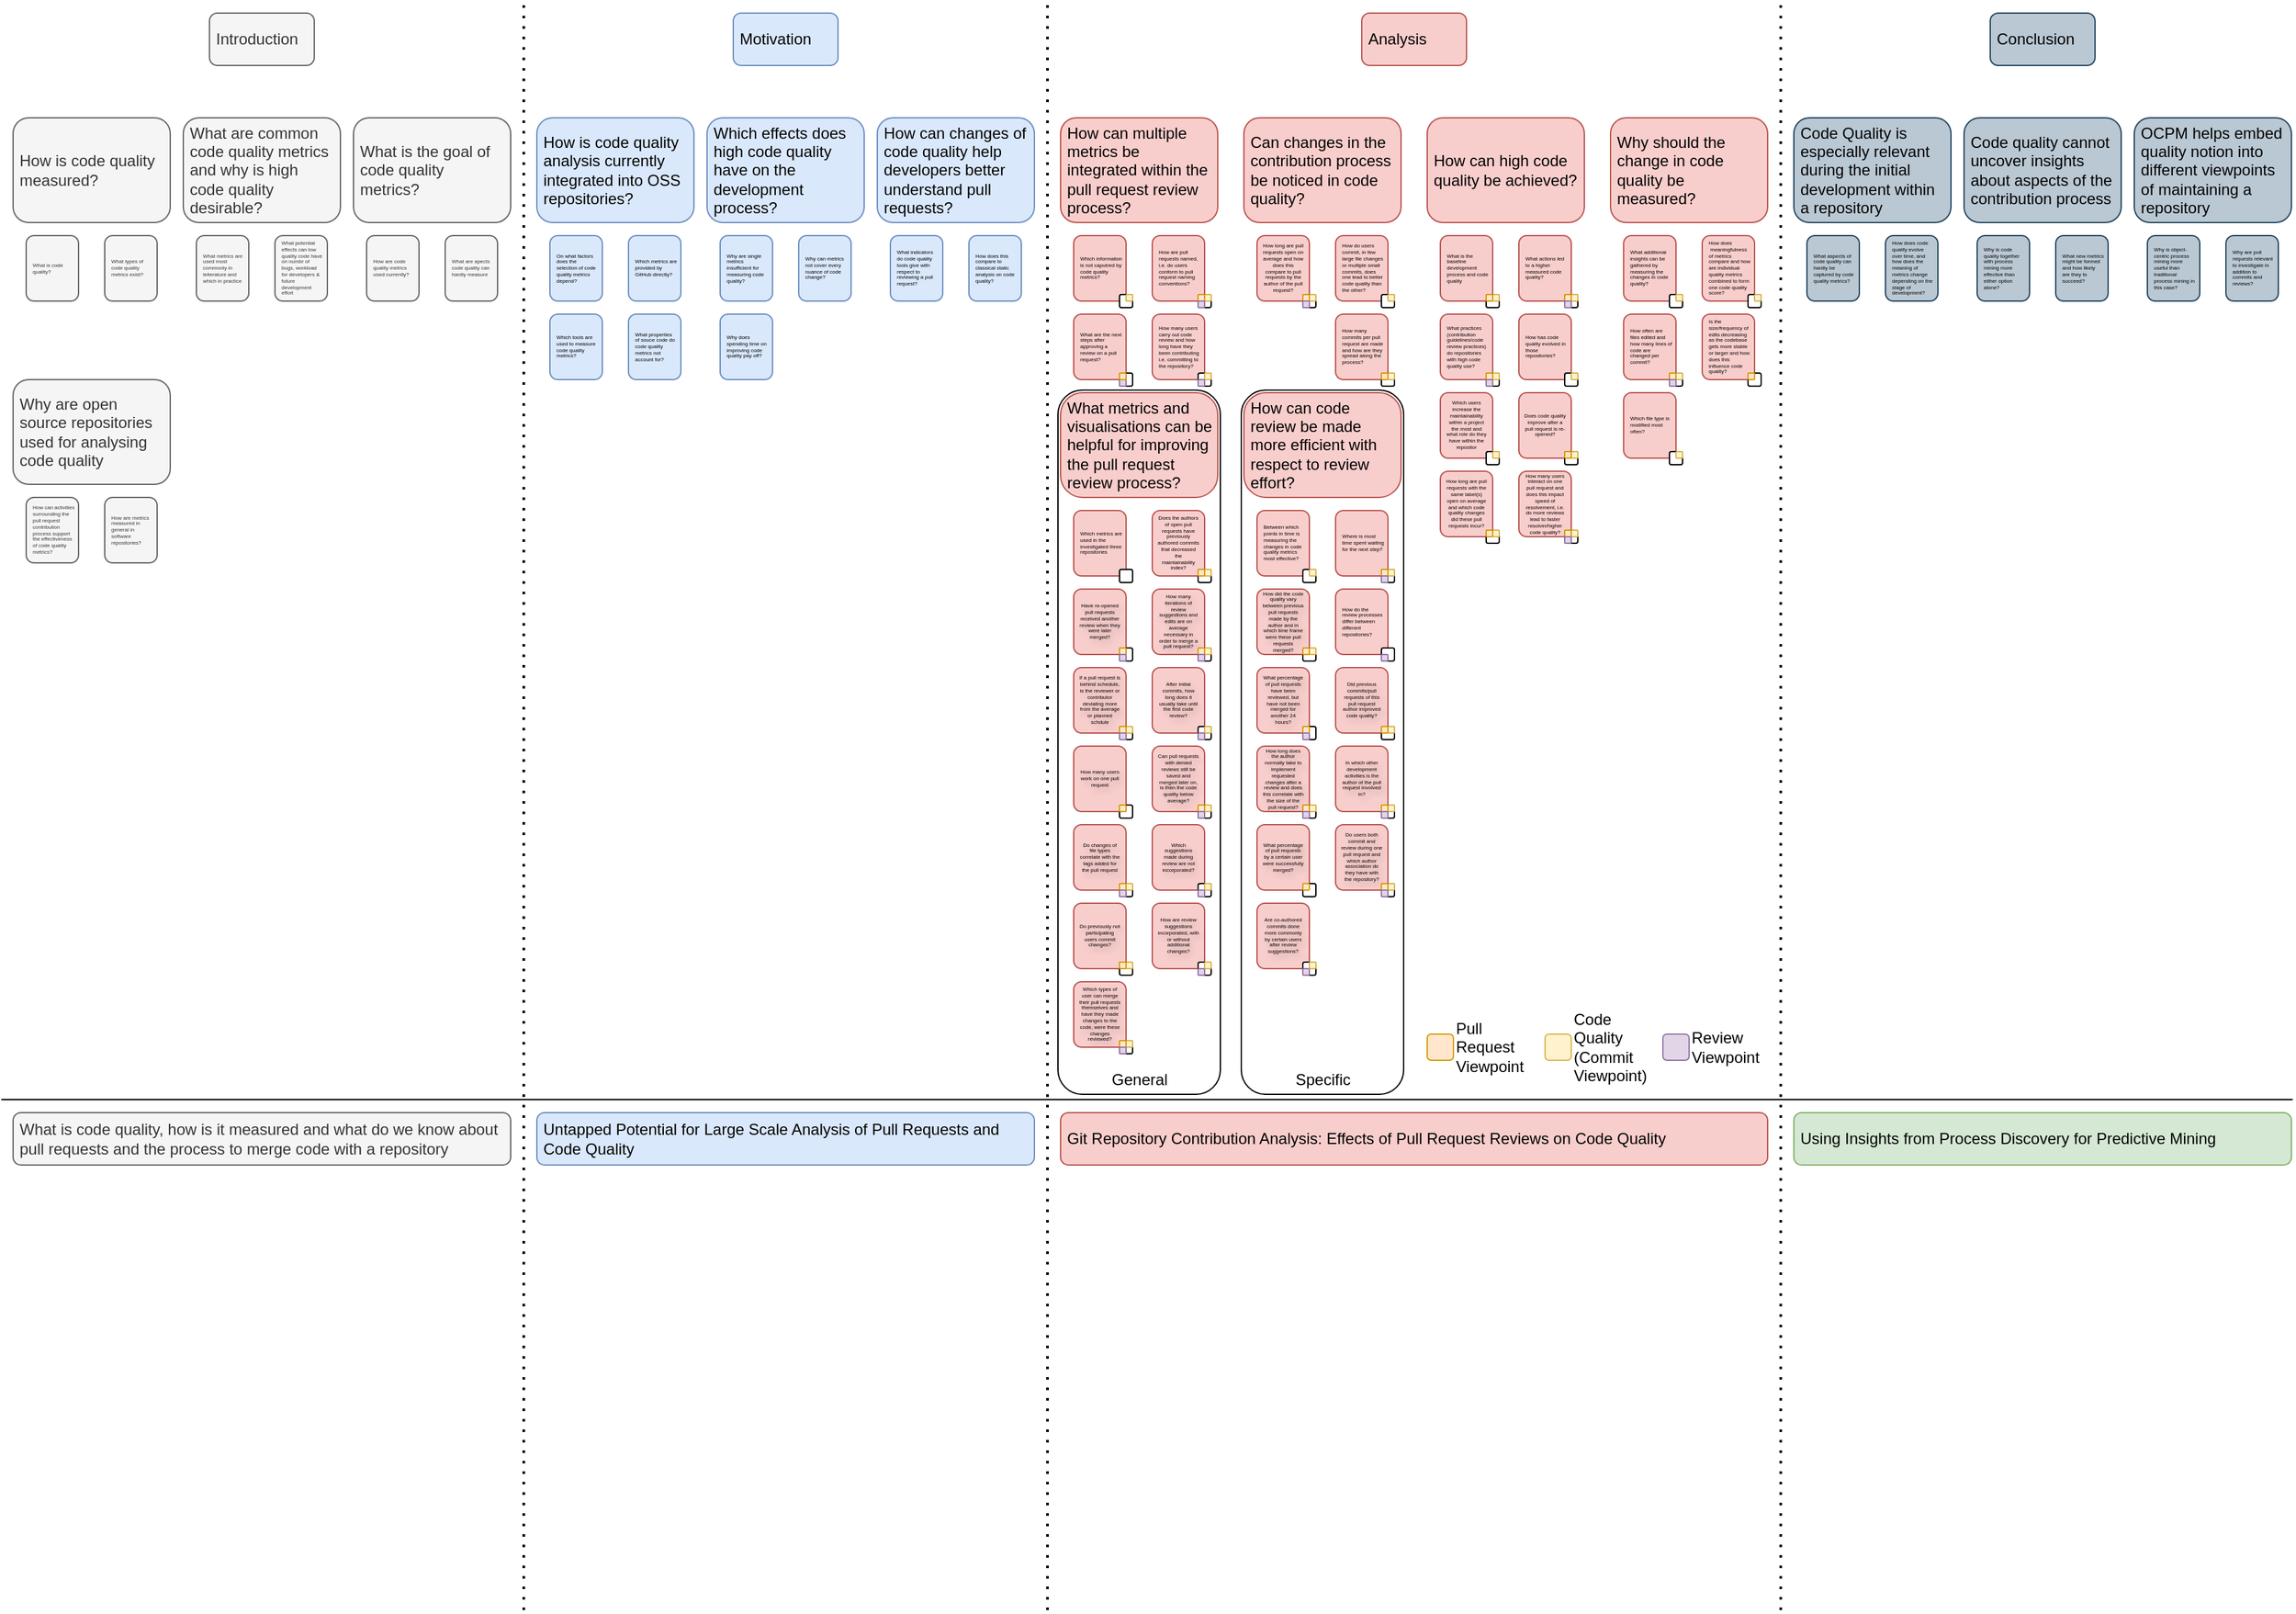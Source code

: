 <mxfile>
    <diagram name="Anaysis-Goals" id="97916047-d0de-89f5-080d-49f4d83e522f">
        <mxGraphModel dx="1327" dy="990" grid="1" gridSize="10" guides="1" tooltips="1" connect="1" arrows="1" fold="1" page="1" pageScale="1.5" pageWidth="1169" pageHeight="827" background="none" math="0" shadow="0">
            <root>
                <mxCell id="0"/>
                <mxCell id="1" parent="0"/>
                <mxCell id="282" value="What practices (contribution guidelines/code review practices) do repositories with high code quality use?" style="rounded=1;align=left;perimeterSpacing=3;strokeWidth=1;spacingLeft=0;spacingBottom=0;spacingTop=0;spacingRight=0;spacing=5;fontSize=4;fillColor=#f8cecc;strokeColor=#b85450;whiteSpace=wrap;" parent="1" vertex="1">
                    <mxGeometry x="1100" y="240" width="40" height="50" as="geometry"/>
                </mxCell>
                <mxCell id="275" value="" style="rounded=1;whiteSpace=wrap;html=1;" parent="1" vertex="1">
                    <mxGeometry x="948" y="298" width="124" height="538" as="geometry"/>
                </mxCell>
                <mxCell id="274" value="" style="rounded=1;whiteSpace=wrap;html=1;" parent="1" vertex="1">
                    <mxGeometry x="808" y="298" width="124" height="538" as="geometry"/>
                </mxCell>
                <mxCell id="WlSLyMddTxWrjb-d0O-I-55" value="&lt;span style=&quot;color: rgb(0, 0, 0);&quot;&gt;Git Repository Contribution Analysis: Effects of Pull Request Reviews on Code Quality&lt;/span&gt;" style="rounded=1;whiteSpace=wrap;html=1;align=left;perimeterSpacing=3;strokeWidth=1;spacingLeft=0;spacingBottom=0;spacingTop=0;spacingRight=0;spacing=5;fillColor=#f8cecc;strokeColor=#b85450;" parent="1" vertex="1">
                    <mxGeometry x="810" y="850" width="540" height="40" as="geometry"/>
                </mxCell>
                <mxCell id="WlSLyMddTxWrjb-d0O-I-58" value="How can code review be made more efficient with respect to review effort?" style="rounded=1;whiteSpace=wrap;html=1;align=left;perimeterSpacing=3;strokeWidth=1;spacingLeft=0;spacingBottom=0;spacingTop=0;spacingRight=0;spacing=5;fillColor=#f8cecc;strokeColor=#b85450;arcSize=21;" parent="1" vertex="1">
                    <mxGeometry x="950" y="300" width="120" height="80" as="geometry"/>
                </mxCell>
                <mxCell id="WlSLyMddTxWrjb-d0O-I-62" value="How can multiple metrics be integrated within the pull request review process?" style="rounded=1;whiteSpace=wrap;html=1;align=left;perimeterSpacing=3;strokeWidth=1;spacingLeft=0;spacingBottom=0;spacingTop=0;spacingRight=0;spacing=5;fillColor=#f8cecc;strokeColor=#b85450;" parent="1" vertex="1">
                    <mxGeometry x="810" y="90" width="120" height="80" as="geometry"/>
                </mxCell>
                <mxCell id="WlSLyMddTxWrjb-d0O-I-65" value="Why should the change in code quality be measured?&amp;nbsp;" style="rounded=1;whiteSpace=wrap;html=1;align=left;perimeterSpacing=3;strokeWidth=1;spacingLeft=0;spacingBottom=0;spacingTop=0;spacingRight=0;spacing=5;fillColor=#f8cecc;strokeColor=#b85450;" parent="1" vertex="1">
                    <mxGeometry x="1230" y="90" width="120" height="80" as="geometry"/>
                </mxCell>
                <mxCell id="WlSLyMddTxWrjb-d0O-I-96" value="What metrics and visualisations can be helpful for improving the pull request review process?" style="rounded=1;whiteSpace=wrap;html=1;align=left;perimeterSpacing=3;strokeWidth=1;spacingLeft=0;spacingBottom=0;spacingTop=0;spacingRight=0;spacing=5;fillColor=#f8cecc;strokeColor=#b85450;arcSize=21;" parent="1" vertex="1">
                    <mxGeometry x="810" y="300" width="120" height="80" as="geometry"/>
                </mxCell>
                <mxCell id="WlSLyMddTxWrjb-d0O-I-98" value="Can changes in the contribution process be noticed in code quality?" style="rounded=1;whiteSpace=wrap;html=1;align=left;perimeterSpacing=3;strokeWidth=1;spacingLeft=0;spacingBottom=0;spacingTop=0;spacingRight=0;spacing=5;fillColor=#f8cecc;strokeColor=#b85450;" parent="1" vertex="1">
                    <mxGeometry x="950" y="90" width="120" height="80" as="geometry"/>
                </mxCell>
                <mxCell id="WlSLyMddTxWrjb-d0O-I-110" value="What are common code quality metrics and why is high code quality desirable?" style="rounded=1;whiteSpace=wrap;html=1;align=left;perimeterSpacing=3;strokeWidth=1;spacingLeft=0;spacingBottom=0;spacingTop=0;spacingRight=0;spacing=5;fillColor=#f5f5f5;fontColor=#333333;strokeColor=#666666;" parent="1" vertex="1">
                    <mxGeometry x="140" y="90" width="120" height="80" as="geometry"/>
                </mxCell>
                <mxCell id="WlSLyMddTxWrjb-d0O-I-111" value="What is the goal of code quality metrics?" style="rounded=1;whiteSpace=wrap;html=1;align=left;perimeterSpacing=3;strokeWidth=1;spacingLeft=0;spacingBottom=0;spacingTop=0;spacingRight=0;spacing=5;fillColor=#f5f5f5;fontColor=#333333;strokeColor=#666666;" parent="1" vertex="1">
                    <mxGeometry x="270" y="90" width="120" height="80" as="geometry"/>
                </mxCell>
                <mxCell id="WlSLyMddTxWrjb-d0O-I-112" value="How can high code quality be achieved?" style="rounded=1;whiteSpace=wrap;html=1;align=left;perimeterSpacing=3;strokeWidth=1;spacingLeft=0;spacingBottom=0;spacingTop=0;spacingRight=0;spacing=5;fillColor=#f8cecc;strokeColor=#b85450;" parent="1" vertex="1">
                    <mxGeometry x="1090" y="90" width="120" height="80" as="geometry"/>
                </mxCell>
                <mxCell id="WlSLyMddTxWrjb-d0O-I-124" value="What additional insights can be gathered by measuring the changes in code quality?" style="rounded=1;whiteSpace=wrap;html=1;align=left;perimeterSpacing=3;strokeWidth=1;spacingLeft=0;spacingBottom=0;spacingTop=0;spacingRight=0;spacing=5;fontSize=4;fillColor=#f8cecc;strokeColor=#b85450;" parent="1" vertex="1">
                    <mxGeometry x="1240" y="180" width="40" height="50" as="geometry"/>
                </mxCell>
                <mxCell id="WlSLyMddTxWrjb-d0O-I-127" value="Which metrics are used in the investigated three repositories" style="rounded=1;whiteSpace=wrap;html=1;align=left;perimeterSpacing=3;strokeWidth=1;spacingLeft=0;spacingBottom=0;spacingTop=0;spacingRight=0;spacing=5;fontSize=4;fillColor=#f8cecc;strokeColor=#b85450;" parent="1" vertex="1">
                    <mxGeometry x="820" y="390" width="40" height="50" as="geometry"/>
                </mxCell>
                <mxCell id="WlSLyMddTxWrjb-d0O-I-130" value="What aspects of code quality can hardly be captured by code quality metrics?" style="rounded=1;whiteSpace=wrap;html=1;align=left;perimeterSpacing=3;strokeWidth=1;spacingLeft=0;spacingBottom=0;spacingTop=0;spacingRight=0;spacing=5;fontSize=4;fillColor=#bac8d3;strokeColor=#23445d;" parent="1" vertex="1">
                    <mxGeometry x="1380" y="180" width="40" height="50" as="geometry"/>
                </mxCell>
                <mxCell id="WlSLyMddTxWrjb-d0O-I-135" value="How has code quality evolved in those repositories?" style="rounded=1;whiteSpace=wrap;html=1;align=left;perimeterSpacing=3;strokeWidth=1;spacingLeft=0;spacingBottom=0;spacingTop=0;spacingRight=0;spacing=5;fontSize=4;fillColor=#f8cecc;strokeColor=#b85450;" parent="1" vertex="1">
                    <mxGeometry x="1160" y="240" width="40" height="50" as="geometry"/>
                </mxCell>
                <mxCell id="WlSLyMddTxWrjb-d0O-I-136" value="What actions led to a higher measured code quality?" style="rounded=1;whiteSpace=wrap;html=1;align=left;perimeterSpacing=3;strokeWidth=1;spacingLeft=0;spacingBottom=0;spacingTop=0;spacingRight=0;spacing=5;fontSize=4;fillColor=#f8cecc;strokeColor=#b85450;" parent="1" vertex="1">
                    <mxGeometry x="1160" y="180" width="40" height="50" as="geometry"/>
                </mxCell>
                <mxCell id="WlSLyMddTxWrjb-d0O-I-139" value="How does &amp;nbsp;meaningfulness of metrics compare and how are individual quality metrics combined to form one code quality score?" style="rounded=1;whiteSpace=wrap;html=1;align=left;perimeterSpacing=3;strokeWidth=1;spacingLeft=0;spacingBottom=0;spacingTop=0;spacingRight=0;spacing=5;fontSize=4;fillColor=#f8cecc;strokeColor=#b85450;" parent="1" vertex="1">
                    <mxGeometry x="1300" y="180" width="40" height="50" as="geometry"/>
                </mxCell>
                <mxCell id="WlSLyMddTxWrjb-d0O-I-142" value="Between which points in time is measuring the changes in code quality metrics most effective?" style="rounded=1;whiteSpace=wrap;html=1;align=left;perimeterSpacing=3;strokeWidth=1;spacingLeft=0;spacingBottom=0;spacingTop=0;spacingRight=0;spacing=5;fontSize=4;fillColor=#f8cecc;strokeColor=#b85450;" parent="1" vertex="1">
                    <mxGeometry x="960" y="390" width="40" height="50" as="geometry"/>
                </mxCell>
                <mxCell id="WlSLyMddTxWrjb-d0O-I-159" value="Which information is not caputred by code quality metrics?" style="rounded=1;whiteSpace=wrap;html=1;align=left;perimeterSpacing=3;strokeWidth=1;spacingLeft=0;spacingBottom=0;spacingTop=0;spacingRight=0;spacing=5;fontSize=4;fillColor=#f8cecc;strokeColor=#b85450;" parent="1" vertex="1">
                    <mxGeometry x="820" y="180" width="40" height="50" as="geometry"/>
                </mxCell>
                <mxCell id="WlSLyMddTxWrjb-d0O-I-163" value="What is the baseline development process and code quality" style="rounded=1;whiteSpace=wrap;html=1;align=left;perimeterSpacing=3;strokeWidth=1;spacingLeft=0;spacingBottom=0;spacingTop=0;spacingRight=0;spacing=5;fontSize=4;fillColor=#f8cecc;strokeColor=#b85450;" parent="1" vertex="1">
                    <mxGeometry x="1100" y="180" width="40" height="50" as="geometry"/>
                </mxCell>
                <mxCell id="WlSLyMddTxWrjb-d0O-I-169" value="What is code quality?" style="rounded=1;whiteSpace=wrap;html=1;align=left;perimeterSpacing=3;strokeWidth=1;spacingLeft=0;spacingBottom=0;spacingTop=0;spacingRight=0;spacing=5;fontSize=4;fillColor=#f5f5f5;fontColor=#333333;strokeColor=#666666;" parent="1" vertex="1">
                    <mxGeometry x="20" y="180" width="40" height="50" as="geometry"/>
                </mxCell>
                <mxCell id="M1kuKOY4G_Xc1Gv_RkIK-1" value="Introduction" style="rounded=1;whiteSpace=wrap;html=1;align=left;perimeterSpacing=3;strokeWidth=1;spacingLeft=0;spacingBottom=0;spacingTop=0;spacingRight=0;spacing=5;fillColor=#f5f5f5;fontColor=#333333;strokeColor=#666666;" parent="1" vertex="1">
                    <mxGeometry x="160" y="10" width="80" height="40" as="geometry"/>
                </mxCell>
                <mxCell id="M1kuKOY4G_Xc1Gv_RkIK-2" value="Motivation" style="rounded=1;whiteSpace=wrap;html=1;align=left;perimeterSpacing=3;strokeWidth=1;spacingLeft=0;spacingBottom=0;spacingTop=0;spacingRight=0;spacing=5;fillColor=#dae8fc;strokeColor=#6c8ebf;" parent="1" vertex="1">
                    <mxGeometry x="560" y="10" width="80" height="40" as="geometry"/>
                </mxCell>
                <mxCell id="M1kuKOY4G_Xc1Gv_RkIK-3" value="Analysis" style="rounded=1;whiteSpace=wrap;html=1;align=left;perimeterSpacing=3;strokeWidth=1;spacingLeft=0;spacingBottom=0;spacingTop=0;spacingRight=0;spacing=5;fillColor=#f8cecc;strokeColor=#b85450;" parent="1" vertex="1">
                    <mxGeometry x="1040" y="10" width="80" height="40" as="geometry"/>
                </mxCell>
                <mxCell id="M1kuKOY4G_Xc1Gv_RkIK-4" value="Conclusion" style="rounded=1;whiteSpace=wrap;html=1;align=left;perimeterSpacing=3;strokeWidth=1;spacingLeft=0;spacingBottom=0;spacingTop=0;spacingRight=0;spacing=5;fillColor=#bac8d3;strokeColor=#23445d;" parent="1" vertex="1">
                    <mxGeometry x="1520" y="10" width="80" height="40" as="geometry"/>
                </mxCell>
                <mxCell id="4" value="" style="endArrow=none;dashed=1;html=1;dashPattern=1 3;strokeWidth=2;" parent="1" edge="1">
                    <mxGeometry width="50" height="50" relative="1" as="geometry">
                        <mxPoint x="400" y="1230" as="sourcePoint"/>
                        <mxPoint x="400" y="1" as="targetPoint"/>
                    </mxGeometry>
                </mxCell>
                <mxCell id="5" value="" style="endArrow=none;dashed=1;html=1;dashPattern=1 3;strokeWidth=2;" parent="1" edge="1">
                    <mxGeometry width="50" height="50" relative="1" as="geometry">
                        <mxPoint x="800" y="1230" as="sourcePoint"/>
                        <mxPoint x="800" y="1" as="targetPoint"/>
                    </mxGeometry>
                </mxCell>
                <mxCell id="6" value="" style="endArrow=none;dashed=1;html=1;dashPattern=1 3;strokeWidth=2;" parent="1" edge="1">
                    <mxGeometry width="50" height="50" relative="1" as="geometry">
                        <mxPoint x="1360" y="1230" as="sourcePoint"/>
                        <mxPoint x="1360" y="1" as="targetPoint"/>
                    </mxGeometry>
                </mxCell>
                <mxCell id="8" value="How is code quality measured?" style="rounded=1;whiteSpace=wrap;html=1;align=left;perimeterSpacing=3;strokeWidth=1;spacingLeft=0;spacingBottom=0;spacingTop=0;spacingRight=0;spacing=5;fillColor=#f5f5f5;fontColor=#333333;strokeColor=#666666;" parent="1" vertex="1">
                    <mxGeometry x="10" y="90" width="120" height="80" as="geometry"/>
                </mxCell>
                <mxCell id="12" value="Which effects does high code quality have on the development process?" style="rounded=1;whiteSpace=wrap;html=1;align=left;perimeterSpacing=3;strokeWidth=1;spacingLeft=0;spacingBottom=0;spacingTop=0;spacingRight=0;spacing=5;fillColor=#dae8fc;strokeColor=#6c8ebf;" parent="1" vertex="1">
                    <mxGeometry x="540" y="90" width="120" height="80" as="geometry"/>
                </mxCell>
                <mxCell id="13" value="How is code quality analysis currently integrated into OSS repositories?" style="rounded=1;whiteSpace=wrap;html=1;align=left;perimeterSpacing=3;strokeWidth=1;spacingLeft=0;spacingBottom=0;spacingTop=0;spacingRight=0;spacing=5;fillColor=#dae8fc;strokeColor=#6c8ebf;" parent="1" vertex="1">
                    <mxGeometry x="410" y="90" width="120" height="80" as="geometry"/>
                </mxCell>
                <mxCell id="14" value="&lt;font&gt;How does this compare to classical static analysis on code quality?&lt;/font&gt;" style="rounded=1;whiteSpace=wrap;html=1;align=left;perimeterSpacing=3;strokeWidth=1;spacingLeft=0;spacingBottom=0;spacingTop=0;spacingRight=0;spacing=5;fontSize=4;fillColor=#dae8fc;strokeColor=#6c8ebf;" parent="1" vertex="1">
                    <mxGeometry x="740" y="180" width="40" height="50" as="geometry"/>
                </mxCell>
                <mxCell id="15" value="Why can metrics not cover every nuance of code change?" style="rounded=1;whiteSpace=wrap;html=1;align=left;perimeterSpacing=3;strokeWidth=1;spacingLeft=0;spacingBottom=0;spacingTop=0;spacingRight=0;spacing=5;fontSize=4;fillColor=#dae8fc;strokeColor=#6c8ebf;" parent="1" vertex="1">
                    <mxGeometry x="610" y="180" width="40" height="50" as="geometry"/>
                </mxCell>
                <mxCell id="16" value="On what factors does the selection of code quality metrics depend?" style="rounded=1;whiteSpace=wrap;html=1;align=left;perimeterSpacing=3;strokeWidth=1;spacingLeft=0;spacingBottom=0;spacingTop=0;spacingRight=0;spacing=5;fontSize=4;fillColor=#dae8fc;strokeColor=#6c8ebf;" parent="1" vertex="1">
                    <mxGeometry x="420" y="180" width="40" height="50" as="geometry"/>
                </mxCell>
                <mxCell id="17" value="Why are single metrics insufficient for measuring code quality?" style="rounded=1;whiteSpace=wrap;html=1;align=left;perimeterSpacing=3;strokeWidth=1;spacingLeft=0;spacingBottom=0;spacingTop=0;spacingRight=0;spacing=5;fontSize=4;fillColor=#dae8fc;strokeColor=#6c8ebf;" parent="1" vertex="1">
                    <mxGeometry x="550" y="180" width="40" height="50" as="geometry"/>
                </mxCell>
                <mxCell id="18" value="Which tools are used to measure code quality metrics?" style="rounded=1;whiteSpace=wrap;html=1;align=left;perimeterSpacing=3;strokeWidth=1;spacingLeft=0;spacingBottom=0;spacingTop=0;spacingRight=0;spacing=5;fontSize=4;fillColor=#dae8fc;strokeColor=#6c8ebf;" parent="1" vertex="1">
                    <mxGeometry x="420" y="240" width="40" height="50" as="geometry"/>
                </mxCell>
                <mxCell id="19" value="What indicators do code quality tools give with respect to reviewing a pull request?" style="rounded=1;whiteSpace=wrap;html=1;align=left;perimeterSpacing=3;strokeWidth=1;spacingLeft=0;spacingBottom=0;spacingTop=0;spacingRight=0;spacing=5;fontSize=4;fillColor=#dae8fc;strokeColor=#6c8ebf;" parent="1" vertex="1">
                    <mxGeometry x="680" y="180" width="40" height="50" as="geometry"/>
                </mxCell>
                <mxCell id="20" value="Which metrics are provided by GitHub directly?" style="rounded=1;whiteSpace=wrap;html=1;align=left;perimeterSpacing=3;strokeWidth=1;spacingLeft=0;spacingBottom=0;spacingTop=0;spacingRight=0;spacing=5;fontSize=4;fillColor=#dae8fc;strokeColor=#6c8ebf;" parent="1" vertex="1">
                    <mxGeometry x="480" y="180" width="40" height="50" as="geometry"/>
                </mxCell>
                <mxCell id="21" value="Why does spending time on improving code quality pay off?" style="rounded=1;whiteSpace=wrap;html=1;align=left;perimeterSpacing=3;strokeWidth=1;spacingLeft=0;spacingBottom=0;spacingTop=0;spacingRight=0;spacing=5;fontSize=4;fillColor=#dae8fc;strokeColor=#6c8ebf;" parent="1" vertex="1">
                    <mxGeometry x="550" y="240" width="40" height="50" as="geometry"/>
                </mxCell>
                <mxCell id="23" value="What properties of souce code do code quality metrics not account for?" style="rounded=1;whiteSpace=wrap;html=1;align=left;perimeterSpacing=3;strokeWidth=1;spacingLeft=0;spacingBottom=0;spacingTop=0;spacingRight=0;spacing=5;fontSize=4;fillColor=#dae8fc;strokeColor=#6c8ebf;" parent="1" vertex="1">
                    <mxGeometry x="480" y="240" width="40" height="50" as="geometry"/>
                </mxCell>
                <mxCell id="24" value="Why are open source repositories used for analysing code quality" style="rounded=1;whiteSpace=wrap;html=1;align=left;perimeterSpacing=3;strokeWidth=1;spacingLeft=0;spacingBottom=0;spacingTop=0;spacingRight=0;spacing=5;fillColor=#f5f5f5;fontColor=#333333;strokeColor=#666666;" parent="1" vertex="1">
                    <mxGeometry x="10" y="290" width="120" height="80" as="geometry"/>
                </mxCell>
                <mxCell id="26" value="What types of code quality metrics exist?" style="rounded=1;whiteSpace=wrap;html=1;align=left;perimeterSpacing=3;strokeWidth=1;spacingLeft=0;spacingBottom=0;spacingTop=0;spacingRight=0;spacing=5;fontSize=4;fillColor=#f5f5f5;fontColor=#333333;strokeColor=#666666;" parent="1" vertex="1">
                    <mxGeometry x="80" y="180" width="40" height="50" as="geometry"/>
                </mxCell>
                <mxCell id="27" value="What metrics are used most commonly in leiterature and which in practice" style="rounded=1;whiteSpace=wrap;html=1;align=left;perimeterSpacing=3;strokeWidth=1;spacingLeft=0;spacingBottom=0;spacingTop=0;spacingRight=0;spacing=5;fontSize=4;fillColor=#f5f5f5;fontColor=#333333;strokeColor=#666666;" parent="1" vertex="1">
                    <mxGeometry x="150" y="180" width="40" height="50" as="geometry"/>
                </mxCell>
                <mxCell id="30" value="What potential effects can low quality code have on numbr of bugs, workload for developers &amp;amp; future development effort" style="rounded=1;whiteSpace=wrap;html=1;align=left;perimeterSpacing=3;strokeWidth=1;spacingLeft=0;spacingBottom=0;spacingTop=0;spacingRight=0;spacing=5;fontSize=4;fillColor=#f5f5f5;fontColor=#333333;strokeColor=#666666;" parent="1" vertex="1">
                    <mxGeometry x="210" y="180" width="40" height="50" as="geometry"/>
                </mxCell>
                <mxCell id="31" value="How are code quality metrics used currently?&lt;span style=&quot;font-family: monospace; font-size: 0px; text-wrap-mode: nowrap;&quot;&gt;%3CmxGraphModel%3E%3Croot%3E%3CmxCell%20id%3D%220%22%2F%3E%3CmxCell%20id%3D%221%22%20parent%3D%220%22%2F%3E%3CmxCell%20id%3D%222%22%20value%3D%22%22%20style%3D%22rounded%3D1%3BwhiteSpace%3Dwrap%3Bhtml%3D1%3Balign%3Dleft%3BperimeterSpacing%3D3%3BstrokeWidth%3D1%3BspacingLeft%3D0%3BspacingBottom%3D0%3BspacingTop%3D0%3BspacingRight%3D0%3Bspacing%3D5%3BfontSize%3D4%3BfillColor%3D%23f5f5f5%3BfontColor%3D%23333333%3BstrokeColor%3D%23666666%3B%22%20vertex%3D%221%22%20parent%3D%221%22%3E%3CmxGeometry%20x%3D%22180%22%20y%3D%22180%22%20width%3D%2240%22%20height%3D%2250%22%20as%3D%22geometry%22%2F%3E%3C%2FmxCell%3E%3C%2Froot%3E%3C%2FmxGraphModel%3E&lt;/span&gt;" style="rounded=1;whiteSpace=wrap;html=1;align=left;perimeterSpacing=3;strokeWidth=1;spacingLeft=0;spacingBottom=0;spacingTop=0;spacingRight=0;spacing=5;fontSize=4;fillColor=#f5f5f5;fontColor=#333333;strokeColor=#666666;" parent="1" vertex="1">
                    <mxGeometry x="280" y="180" width="40" height="50" as="geometry"/>
                </mxCell>
                <mxCell id="32" value="What are apects code quality can hardly measure" style="rounded=1;whiteSpace=wrap;html=1;align=left;perimeterSpacing=3;strokeWidth=1;spacingLeft=0;spacingBottom=0;spacingTop=0;spacingRight=0;spacing=5;fontSize=4;fillColor=#f5f5f5;fontColor=#333333;strokeColor=#666666;" parent="1" vertex="1">
                    <mxGeometry x="340" y="180" width="40" height="50" as="geometry"/>
                </mxCell>
                <mxCell id="33" value="How can activities surrounding the pull request contribution process support the effectiveness of code quality metrics?" style="rounded=1;whiteSpace=wrap;html=1;align=left;perimeterSpacing=3;strokeWidth=1;spacingLeft=0;spacingBottom=0;spacingTop=0;spacingRight=0;spacing=5;fontSize=4;fillColor=#f5f5f5;fontColor=#333333;strokeColor=#666666;" parent="1" vertex="1">
                    <mxGeometry x="20" y="380" width="40" height="50" as="geometry"/>
                </mxCell>
                <mxCell id="34" value="How are metrics measured in general in software repositories?" style="rounded=1;whiteSpace=wrap;html=1;align=left;perimeterSpacing=3;strokeWidth=1;spacingLeft=0;spacingBottom=0;spacingTop=0;spacingRight=0;spacing=5;fontSize=4;fillColor=#f5f5f5;fontColor=#333333;strokeColor=#666666;" parent="1" vertex="1">
                    <mxGeometry x="80" y="380" width="40" height="50" as="geometry"/>
                </mxCell>
                <mxCell id="35" value="" style="endArrow=none;html=1;" parent="1" edge="1">
                    <mxGeometry width="50" height="50" relative="1" as="geometry">
                        <mxPoint x="1" y="840" as="sourcePoint"/>
                        <mxPoint x="1751" y="840" as="targetPoint"/>
                    </mxGeometry>
                </mxCell>
                <mxCell id="36" value="How can changes of code quality help developers better understand pull requests?" style="rounded=1;whiteSpace=wrap;html=1;align=left;perimeterSpacing=3;strokeWidth=1;spacingLeft=0;spacingBottom=0;spacingTop=0;spacingRight=0;spacing=5;fillColor=#dae8fc;strokeColor=#6c8ebf;" parent="1" vertex="1">
                    <mxGeometry x="670" y="90" width="120" height="80" as="geometry"/>
                </mxCell>
                <mxCell id="37" value="Code Quality (Commit Viewpoint)" style="rounded=1;whiteSpace=wrap;html=1;fillColor=#fff2cc;strokeColor=#d6b656;align=left;verticalAlign=middle;spacingLeft=0;labelPosition=right;verticalLabelPosition=middle;" parent="1" vertex="1">
                    <mxGeometry x="1180" y="790" width="20" height="20" as="geometry"/>
                </mxCell>
                <mxCell id="38" value="Pull Request Viewpoint" style="rounded=1;whiteSpace=wrap;html=1;fillColor=#ffe6cc;strokeColor=#d79b00;align=left;verticalAlign=middle;spacingLeft=0;labelPosition=right;verticalLabelPosition=middle;" parent="1" vertex="1">
                    <mxGeometry x="1090" y="790" width="20" height="20" as="geometry"/>
                </mxCell>
                <mxCell id="39" value="Review Viewpoint" style="rounded=1;whiteSpace=wrap;html=1;fillColor=#e1d5e7;strokeColor=#9673a6;align=left;verticalAlign=middle;spacingLeft=0;labelPosition=right;verticalLabelPosition=middle;" parent="1" vertex="1">
                    <mxGeometry x="1270" y="790" width="20" height="20" as="geometry"/>
                </mxCell>
                <mxCell id="40" value="Using Insights from Process Discovery for Predictive Mining" style="rounded=1;whiteSpace=wrap;html=1;align=left;perimeterSpacing=3;strokeWidth=1;spacingLeft=0;spacingBottom=0;spacingTop=0;spacingRight=0;spacing=5;fillColor=#d5e8d4;strokeColor=#82b366;" parent="1" vertex="1">
                    <mxGeometry x="1370" y="850" width="380" height="40" as="geometry"/>
                </mxCell>
                <mxCell id="41" value="Code Quality is especially relevant during the initial development within a repository" style="rounded=1;whiteSpace=wrap;html=1;align=left;perimeterSpacing=3;strokeWidth=1;spacingLeft=0;spacingBottom=0;spacingTop=0;spacingRight=0;spacing=5;fillColor=#bac8d3;strokeColor=#23445d;" parent="1" vertex="1">
                    <mxGeometry x="1370" y="90" width="120" height="80" as="geometry"/>
                </mxCell>
                <mxCell id="42" value="Code quality cannot uncover insights about aspects of the contribution process" style="rounded=1;whiteSpace=wrap;html=1;align=left;perimeterSpacing=3;strokeWidth=1;spacingLeft=0;spacingBottom=0;spacingTop=0;spacingRight=0;spacing=5;fillColor=#bac8d3;strokeColor=#23445d;" parent="1" vertex="1">
                    <mxGeometry x="1500" y="90" width="120" height="80" as="geometry"/>
                </mxCell>
                <mxCell id="43" value="OCPM helps embed quality notion into different viewpoints of maintaining a repository" style="rounded=1;whiteSpace=wrap;html=1;align=left;perimeterSpacing=3;strokeWidth=1;spacingLeft=0;spacingBottom=0;spacingTop=0;spacingRight=0;spacing=5;fillColor=#bac8d3;strokeColor=#23445d;" parent="1" vertex="1">
                    <mxGeometry x="1630" y="90" width="120" height="80" as="geometry"/>
                </mxCell>
                <mxCell id="44" value="Where is most time spent waiting for the next step?" style="rounded=1;whiteSpace=wrap;html=1;align=left;perimeterSpacing=3;strokeWidth=1;spacingLeft=0;spacingBottom=0;spacingTop=0;spacingRight=0;spacing=5;fontSize=4;fillColor=#f8cecc;strokeColor=#b85450;" parent="1" vertex="1">
                    <mxGeometry x="1020" y="390" width="40" height="50" as="geometry"/>
                </mxCell>
                <mxCell id="45" value="How do the review processes differ between different repositories?" style="rounded=1;whiteSpace=wrap;html=1;align=left;perimeterSpacing=3;strokeWidth=1;spacingLeft=0;spacingBottom=0;spacingTop=0;spacingRight=0;spacing=5;fontSize=4;fillColor=#f8cecc;strokeColor=#b85450;" parent="1" vertex="1">
                    <mxGeometry x="1020" y="450" width="40" height="50" as="geometry"/>
                </mxCell>
                <mxCell id="48" value="&lt;span style=&quot;color: rgb(0, 0, 0);&quot;&gt;Untapped Potential for Large Scale Analysis of Pull Requests and Code Quality&lt;/span&gt;" style="rounded=1;whiteSpace=wrap;html=1;align=left;perimeterSpacing=3;strokeWidth=1;spacingLeft=0;spacingBottom=0;spacingTop=0;spacingRight=0;spacing=5;fillColor=#dae8fc;strokeColor=#6c8ebf;" parent="1" vertex="1">
                    <mxGeometry x="410" y="850" width="380" height="40" as="geometry"/>
                </mxCell>
                <mxCell id="50" value="What is code quality, how is it measured and what do we know about pull requests and the process to merge code with a repository" style="rounded=1;whiteSpace=wrap;html=1;align=left;perimeterSpacing=3;strokeWidth=1;spacingLeft=0;spacingBottom=0;spacingTop=0;spacingRight=0;spacing=5;fillColor=#f5f5f5;strokeColor=#666666;fontColor=#333333;" parent="1" vertex="1">
                    <mxGeometry x="10" y="850" width="380" height="40" as="geometry"/>
                </mxCell>
                <mxCell id="51" value="&#xa;How long are pull requests open on average and how does this compare to pull requests by the author of the pull request?&#xa;" style="rounded=1;align=center;perimeterSpacing=3;strokeWidth=1;spacingLeft=0;spacingBottom=0;spacingTop=0;spacingRight=0;spacing=5;fontSize=4;fillColor=#f8cecc;strokeColor=#b85450;labelPosition=center;verticalLabelPosition=middle;verticalAlign=middle;whiteSpace=wrap;" parent="1" vertex="1">
                    <mxGeometry x="960" y="180" width="40" height="50" as="geometry"/>
                </mxCell>
                <mxCell id="54" value="Which users increase the maintainability within a project the most and what role do they have within the repositor" style="rounded=1;align=center;perimeterSpacing=3;strokeWidth=1;spacingLeft=0;spacingBottom=0;spacingTop=0;spacingRight=0;spacing=5;fontSize=4;fillColor=#f8cecc;strokeColor=#b85450;labelPosition=center;verticalLabelPosition=middle;verticalAlign=middle;whiteSpace=wrap;" parent="1" vertex="1">
                    <mxGeometry x="1100" y="300" width="40" height="50" as="geometry"/>
                </mxCell>
                <mxCell id="55" value="Does the authors of open pull requests have previously authored commits that decreased the maintainability index?" style="rounded=1;align=center;perimeterSpacing=3;strokeWidth=1;spacingLeft=0;spacingBottom=0;spacingTop=0;spacingRight=0;spacing=5;fontSize=4;fillColor=#f8cecc;strokeColor=#b85450;labelPosition=center;verticalLabelPosition=middle;verticalAlign=middle;whiteSpace=wrap;" parent="1" vertex="1">
                    <mxGeometry x="880" y="390" width="40" height="50" as="geometry"/>
                </mxCell>
                <mxCell id="57" value="How did the code quality vary between previous pull requests made by the author and in which time frame were these pull requests merged?" style="rounded=1;align=center;perimeterSpacing=3;strokeWidth=1;spacingLeft=0;spacingBottom=0;spacingTop=0;spacingRight=0;spacing=5;fontSize=4;fillColor=#f8cecc;strokeColor=#b85450;labelPosition=center;verticalLabelPosition=middle;verticalAlign=middle;whiteSpace=wrap;textShadow=1;" parent="1" vertex="1">
                    <mxGeometry x="960" y="450" width="40" height="50" as="geometry"/>
                </mxCell>
                <mxCell id="58" value="What percentage of pull requests have been reviewed, but have not been merged for another 24 hours?" style="rounded=1;align=center;perimeterSpacing=3;strokeWidth=1;spacingLeft=0;spacingBottom=0;spacingTop=0;spacingRight=0;spacing=5;fontSize=4;fillColor=#f8cecc;strokeColor=#b85450;labelPosition=center;verticalLabelPosition=middle;verticalAlign=middle;whiteSpace=wrap;textShadow=1;" parent="1" vertex="1">
                    <mxGeometry x="960" y="510" width="40" height="50" as="geometry"/>
                </mxCell>
                <mxCell id="61" value="Have re-opened pull requests received another review when they were later merged?" style="rounded=1;align=center;perimeterSpacing=3;strokeWidth=1;spacingLeft=0;spacingBottom=0;spacingTop=0;spacingRight=0;spacing=5;fontSize=4;fillColor=#f8cecc;strokeColor=#b85450;labelPosition=center;verticalLabelPosition=middle;verticalAlign=middle;whiteSpace=wrap;textShadow=1;" parent="1" vertex="1">
                    <mxGeometry x="820" y="450" width="40" height="50" as="geometry"/>
                </mxCell>
                <mxCell id="62" value="Did previous commits/pull requests of this pull request author improved code quality?" style="rounded=1;align=center;perimeterSpacing=3;strokeWidth=1;spacingLeft=0;spacingBottom=0;spacingTop=0;spacingRight=0;spacing=5;fontSize=4;fillColor=#f8cecc;strokeColor=#b85450;labelPosition=center;verticalLabelPosition=middle;verticalAlign=middle;whiteSpace=wrap;textShadow=1;" parent="1" vertex="1">
                    <mxGeometry x="1020" y="510" width="40" height="50" as="geometry"/>
                </mxCell>
                <mxCell id="63" value="How long does the author normally take to implement requested changes after a review and does this correlate with the size of the pull request?" style="rounded=1;align=center;perimeterSpacing=3;strokeWidth=1;spacingLeft=0;spacingBottom=0;spacingTop=0;spacingRight=0;spacing=5;fontSize=4;fillColor=#f8cecc;strokeColor=#b85450;labelPosition=center;verticalLabelPosition=middle;verticalAlign=middle;whiteSpace=wrap;textShadow=1;" parent="1" vertex="1">
                    <mxGeometry x="960" y="570" width="40" height="50" as="geometry"/>
                </mxCell>
                <mxCell id="64" value="Does code quality improve after a pull request is re-opened?" style="rounded=1;align=center;perimeterSpacing=3;strokeWidth=1;spacingLeft=0;spacingBottom=0;spacingTop=0;spacingRight=0;spacing=5;fontSize=4;fillColor=#f8cecc;strokeColor=#b85450;labelPosition=center;verticalLabelPosition=middle;verticalAlign=middle;whiteSpace=wrap;" parent="1" vertex="1">
                    <mxGeometry x="1160" y="300" width="40" height="50" as="geometry"/>
                </mxCell>
                <mxCell id="65" value="In which other development activities is the author of the pull request involved in?" style="rounded=1;align=center;perimeterSpacing=3;strokeWidth=1;spacingLeft=0;spacingBottom=0;spacingTop=0;spacingRight=0;spacing=5;fontSize=4;fillColor=#f8cecc;strokeColor=#b85450;labelPosition=center;verticalLabelPosition=middle;verticalAlign=middle;whiteSpace=wrap;textShadow=1;" parent="1" vertex="1">
                    <mxGeometry x="1020" y="570" width="40" height="50" as="geometry"/>
                </mxCell>
                <mxCell id="66" value="How long are pull requests with the same label(s) open on average and which code quality changes did these pull requests incur?" style="rounded=1;align=center;perimeterSpacing=3;strokeWidth=1;spacingLeft=0;spacingBottom=0;spacingTop=0;spacingRight=0;spacing=5;fontSize=4;fillColor=#f8cecc;strokeColor=#b85450;labelPosition=center;verticalLabelPosition=middle;verticalAlign=middle;whiteSpace=wrap;" parent="1" vertex="1">
                    <mxGeometry x="1100" y="360" width="40" height="50" as="geometry"/>
                </mxCell>
                <mxCell id="67" value="How many iterations of review suggestions and edits are on average necessary in order to merge a pull request?" style="rounded=1;align=center;perimeterSpacing=3;strokeWidth=1;spacingLeft=0;spacingBottom=0;spacingTop=0;spacingRight=0;spacing=5;fontSize=4;fillColor=#f8cecc;strokeColor=#b85450;labelPosition=center;verticalLabelPosition=middle;verticalAlign=middle;whiteSpace=wrap;textShadow=1;" parent="1" vertex="1">
                    <mxGeometry x="880" y="450" width="40" height="50" as="geometry"/>
                </mxCell>
                <mxCell id="68" value="What percentage of pull requests by a certain user were successfully merged?" style="rounded=1;align=center;perimeterSpacing=3;strokeWidth=1;spacingLeft=0;spacingBottom=0;spacingTop=0;spacingRight=0;spacing=5;fontSize=4;fillColor=#f8cecc;strokeColor=#b85450;labelPosition=center;verticalLabelPosition=middle;verticalAlign=middle;whiteSpace=wrap;textShadow=1;" parent="1" vertex="1">
                    <mxGeometry x="960" y="630" width="40" height="50" as="geometry"/>
                </mxCell>
                <mxCell id="69" value="If a pull request is behind schedule, is the reviewer or contributor deviating more from the average or planned schdule" style="rounded=1;align=center;perimeterSpacing=3;strokeWidth=1;spacingLeft=0;spacingBottom=0;spacingTop=0;spacingRight=0;spacing=5;fontSize=4;fillColor=#f8cecc;strokeColor=#b85450;labelPosition=center;verticalLabelPosition=middle;verticalAlign=middle;whiteSpace=wrap;textShadow=1;" parent="1" vertex="1">
                    <mxGeometry x="820" y="510" width="40" height="50" as="geometry"/>
                </mxCell>
                <mxCell id="70" value="General" style="text;html=1;align=center;verticalAlign=middle;resizable=0;points=[];autosize=1;strokeColor=none;fillColor=none;" parent="1" vertex="1">
                    <mxGeometry x="835" y="810" width="70" height="30" as="geometry"/>
                </mxCell>
                <mxCell id="71" value="Specific" style="text;html=1;align=center;verticalAlign=middle;resizable=0;points=[];autosize=1;" parent="1" vertex="1">
                    <mxGeometry x="975" y="810" width="70" height="30" as="geometry"/>
                </mxCell>
                <mxCell id="72" value="How are pull requests named, i.e. do users conform to pull request naming conventions?" style="rounded=1;whiteSpace=wrap;html=1;align=left;perimeterSpacing=3;strokeWidth=1;spacingLeft=0;spacingBottom=0;spacingTop=0;spacingRight=0;spacing=5;fontSize=4;fillColor=#f8cecc;strokeColor=#b85450;" parent="1" vertex="1">
                    <mxGeometry x="880" y="180" width="40" height="50" as="geometry"/>
                </mxCell>
                <mxCell id="73" value="How many users work on one pull request" style="rounded=1;align=center;perimeterSpacing=3;strokeWidth=1;spacingLeft=0;spacingBottom=0;spacingTop=0;spacingRight=0;spacing=5;fontSize=4;fillColor=#f8cecc;strokeColor=#b85450;labelPosition=center;verticalLabelPosition=middle;verticalAlign=middle;whiteSpace=wrap;html=1;textShadow=1;" parent="1" vertex="1">
                    <mxGeometry x="820" y="570" width="40" height="50" as="geometry"/>
                </mxCell>
                <mxCell id="74" value="How often are files edited and how many lines of code are changed per commit?" style="rounded=1;whiteSpace=wrap;html=1;align=left;perimeterSpacing=3;strokeWidth=1;spacingLeft=0;spacingBottom=0;spacingTop=0;spacingRight=0;spacing=5;fontSize=4;fillColor=#f8cecc;strokeColor=#b85450;" parent="1" vertex="1">
                    <mxGeometry x="1240" y="240" width="40" height="50" as="geometry"/>
                </mxCell>
                <mxCell id="75" value="Is the size/frequency of edits decreasing as the codebase gets more stable or larger and how does this influence code quality?" style="rounded=1;whiteSpace=wrap;html=1;align=left;perimeterSpacing=3;strokeWidth=1;spacingLeft=0;spacingBottom=0;spacingTop=0;spacingRight=0;spacing=5;fontSize=4;fillColor=#f8cecc;strokeColor=#b85450;" parent="1" vertex="1">
                    <mxGeometry x="1300" y="240" width="40" height="50" as="geometry"/>
                </mxCell>
                <mxCell id="76" value="Which file type is modified most often?" style="rounded=1;whiteSpace=wrap;html=1;align=left;perimeterSpacing=3;strokeWidth=1;spacingLeft=0;spacingBottom=0;spacingTop=0;spacingRight=0;spacing=5;fontSize=4;fillColor=#f8cecc;strokeColor=#b85450;" parent="1" vertex="1">
                    <mxGeometry x="1240" y="300" width="40" height="50" as="geometry"/>
                </mxCell>
                <mxCell id="77" value="How do users commit, in few large file changes or multiple small commits, does one lead to better code quality than the other?" style="rounded=1;whiteSpace=wrap;html=1;align=left;perimeterSpacing=3;strokeWidth=1;spacingLeft=0;spacingBottom=0;spacingTop=0;spacingRight=0;spacing=5;fontSize=4;fillColor=#f8cecc;strokeColor=#b85450;" parent="1" vertex="1">
                    <mxGeometry x="1020" y="180" width="40" height="50" as="geometry"/>
                </mxCell>
                <mxCell id="78" value="How many users interact on one pull request and does this impact speed of resolvement, i.e. do more reviews lead to faster resolvin/higher code quality?" style="rounded=1;align=center;perimeterSpacing=3;strokeWidth=1;spacingLeft=0;spacingBottom=0;spacingTop=0;spacingRight=0;spacing=5;fontSize=4;fillColor=#f8cecc;strokeColor=#b85450;labelPosition=center;verticalLabelPosition=middle;verticalAlign=middle;whiteSpace=wrap;" parent="1" vertex="1">
                    <mxGeometry x="1160" y="360" width="40" height="50" as="geometry"/>
                </mxCell>
                <mxCell id="79" value="Can pull requests with denied reviews still be saved and merged later on, is then the code quality below average?" style="rounded=1;align=center;perimeterSpacing=3;strokeWidth=1;spacingLeft=0;spacingBottom=0;spacingTop=0;spacingRight=0;spacing=5;fontSize=4;fillColor=#f8cecc;strokeColor=#b85450;labelPosition=center;verticalLabelPosition=middle;verticalAlign=middle;whiteSpace=wrap;html=1;textShadow=1;" parent="1" vertex="1">
                    <mxGeometry x="880" y="570" width="40" height="50" as="geometry"/>
                </mxCell>
                <mxCell id="80" value="What are the next steps after approving a review on a pull request?" style="rounded=1;whiteSpace=wrap;html=1;align=left;perimeterSpacing=3;strokeWidth=1;spacingLeft=0;spacingBottom=0;spacingTop=0;spacingRight=0;spacing=5;fontSize=4;fillColor=#f8cecc;strokeColor=#b85450;" parent="1" vertex="1">
                    <mxGeometry x="820" y="240" width="40" height="50" as="geometry"/>
                </mxCell>
                <mxCell id="81" value="How many commits per pull request are made and how are they spread along the process?" style="rounded=1;whiteSpace=wrap;html=1;align=left;perimeterSpacing=3;strokeWidth=1;spacingLeft=0;spacingBottom=0;spacingTop=0;spacingRight=0;spacing=5;fontSize=4;fillColor=#f8cecc;strokeColor=#b85450;" parent="1" vertex="1">
                    <mxGeometry x="1020" y="240" width="40" height="50" as="geometry"/>
                </mxCell>
                <mxCell id="82" value="Do changes of file types correlate with the tags added for the pull request" style="rounded=1;align=center;perimeterSpacing=3;strokeWidth=1;spacingLeft=0;spacingBottom=0;spacingTop=0;spacingRight=0;spacing=5;fontSize=4;fillColor=#f8cecc;strokeColor=#b85450;labelPosition=center;verticalLabelPosition=middle;verticalAlign=middle;whiteSpace=wrap;html=1;textShadow=1;" parent="1" vertex="1">
                    <mxGeometry x="820" y="630" width="40" height="50" as="geometry"/>
                </mxCell>
                <mxCell id="83" value="Which suggestions made during review are not incorporated?" style="rounded=1;align=center;perimeterSpacing=3;strokeWidth=1;spacingLeft=0;spacingBottom=0;spacingTop=0;spacingRight=0;spacing=5;fontSize=4;fillColor=#f8cecc;strokeColor=#b85450;labelPosition=center;verticalLabelPosition=middle;verticalAlign=middle;whiteSpace=wrap;textShadow=1;" parent="1" vertex="1">
                    <mxGeometry x="880" y="630" width="40" height="50" as="geometry"/>
                </mxCell>
                <mxCell id="84" value="After initial commits, how long does it usually take until the first code review?" style="rounded=1;align=center;perimeterSpacing=3;strokeWidth=1;spacingLeft=0;spacingBottom=0;spacingTop=0;spacingRight=0;spacing=5;fontSize=4;fillColor=#f8cecc;strokeColor=#b85450;labelPosition=center;verticalLabelPosition=middle;verticalAlign=middle;whiteSpace=wrap;textShadow=1;" parent="1" vertex="1">
                    <mxGeometry x="880" y="510" width="40" height="50" as="geometry"/>
                </mxCell>
                <mxCell id="85" value="How are review suggestions incorporated, with or without additional changes?" style="rounded=1;align=center;perimeterSpacing=3;strokeWidth=1;spacingLeft=0;spacingBottom=0;spacingTop=0;spacingRight=0;spacing=5;fontSize=4;fillColor=#f8cecc;strokeColor=#b85450;labelPosition=center;verticalLabelPosition=middle;verticalAlign=middle;whiteSpace=wrap;textShadow=1;" parent="1" vertex="1">
                    <mxGeometry x="880" y="690" width="40" height="50" as="geometry"/>
                </mxCell>
                <mxCell id="87" value="How many users carry out code review and how long have they been contributing i.e. committing to the repository?" style="rounded=1;whiteSpace=wrap;html=1;align=left;perimeterSpacing=3;strokeWidth=1;spacingLeft=0;spacingBottom=0;spacingTop=0;spacingRight=0;spacing=5;fontSize=4;fillColor=#f8cecc;strokeColor=#b85450;" parent="1" vertex="1">
                    <mxGeometry x="880" y="240" width="40" height="50" as="geometry"/>
                </mxCell>
                <mxCell id="88" value="Do previously not participating users commit changes?" style="rounded=1;align=center;perimeterSpacing=3;strokeWidth=1;spacingLeft=0;spacingBottom=0;spacingTop=0;spacingRight=0;spacing=5;fontSize=4;fillColor=#f8cecc;strokeColor=#b85450;labelPosition=center;verticalLabelPosition=middle;verticalAlign=middle;whiteSpace=wrap;textShadow=1;" parent="1" vertex="1">
                    <mxGeometry x="820" y="690" width="40" height="50" as="geometry"/>
                </mxCell>
                <mxCell id="89" value="Do users both commit and review during one pull request and which author association do they have with the repository?" style="rounded=1;align=center;perimeterSpacing=3;strokeWidth=1;spacingLeft=0;spacingBottom=0;spacingTop=0;spacingRight=0;spacing=5;fontSize=4;fillColor=#f8cecc;strokeColor=#b85450;labelPosition=center;verticalLabelPosition=middle;verticalAlign=middle;whiteSpace=wrap;textShadow=1;" parent="1" vertex="1">
                    <mxGeometry x="1020" y="630" width="40" height="50" as="geometry"/>
                </mxCell>
                <mxCell id="90" value="Are co-authored commits done more commonly by certain users after review suggestions?" style="rounded=1;align=center;perimeterSpacing=3;strokeWidth=1;spacingLeft=0;spacingBottom=0;spacingTop=0;spacingRight=0;spacing=5;fontSize=4;fillColor=#f8cecc;strokeColor=#b85450;labelPosition=center;verticalLabelPosition=middle;verticalAlign=middle;whiteSpace=wrap;textShadow=1;" parent="1" vertex="1">
                    <mxGeometry x="960" y="690" width="40" height="50" as="geometry"/>
                </mxCell>
                <mxCell id="91" value="Which types of user can merge their pull requests themselves and have they made changes to the code, were these changes reviewed?" style="rounded=1;align=center;perimeterSpacing=3;strokeWidth=1;spacingLeft=0;spacingBottom=0;spacingTop=0;spacingRight=0;spacing=5;fontSize=4;fillColor=#f8cecc;strokeColor=#b85450;labelPosition=center;verticalLabelPosition=middle;verticalAlign=middle;whiteSpace=wrap;textShadow=1;" parent="1" vertex="1">
                    <mxGeometry x="820" y="750" width="40" height="50" as="geometry"/>
                </mxCell>
                <mxCell id="99" value="" style="rounded=1;whiteSpace=wrap;html=1;align=left;verticalAlign=middle;spacingLeft=0;labelPosition=right;verticalLabelPosition=middle;" parent="1" vertex="1">
                    <mxGeometry x="915" y="225" width="10" height="10" as="geometry"/>
                </mxCell>
                <mxCell id="97" value="" style="rounded=1;whiteSpace=wrap;html=1;align=left;verticalAlign=middle;spacingLeft=0;labelPosition=right;verticalLabelPosition=middle;" parent="1" vertex="1">
                    <mxGeometry x="855" y="285" width="10" height="10" as="geometry"/>
                </mxCell>
                <mxCell id="92" value="" style="rounded=1;whiteSpace=wrap;html=1;fillColor=#fff2cc;strokeColor=#d6b656;align=left;verticalAlign=middle;spacingLeft=0;labelPosition=right;verticalLabelPosition=middle;" parent="1" vertex="1">
                    <mxGeometry x="920" y="225" width="5" height="5" as="geometry"/>
                </mxCell>
                <mxCell id="93" value="" style="rounded=1;whiteSpace=wrap;html=1;fillColor=#e1d5e7;strokeColor=#9673a6;align=left;verticalAlign=middle;spacingLeft=0;labelPosition=right;verticalLabelPosition=middle;" parent="1" vertex="1">
                    <mxGeometry x="855" y="290" width="5" height="5" as="geometry"/>
                </mxCell>
                <mxCell id="94" value="" style="rounded=1;whiteSpace=wrap;html=1;align=left;verticalAlign=middle;spacingLeft=0;labelPosition=right;verticalLabelPosition=middle;" parent="1" vertex="1">
                    <mxGeometry x="855" y="225" width="10" height="10" as="geometry"/>
                </mxCell>
                <mxCell id="95" value="" style="rounded=1;whiteSpace=wrap;html=1;fillColor=#ffe6cc;strokeColor=#d79b00;align=left;verticalAlign=middle;spacingLeft=0;labelPosition=right;verticalLabelPosition=middle;" parent="1" vertex="1">
                    <mxGeometry x="915" y="225" width="5" height="5" as="geometry"/>
                </mxCell>
                <mxCell id="96" value="" style="rounded=1;whiteSpace=wrap;html=1;fillColor=#ffe6cc;strokeColor=#d79b00;align=left;verticalAlign=middle;spacingLeft=0;labelPosition=right;verticalLabelPosition=middle;" parent="1" vertex="1">
                    <mxGeometry x="855" y="285" width="5" height="5" as="geometry"/>
                </mxCell>
                <mxCell id="98" value="" style="rounded=1;whiteSpace=wrap;html=1;fillColor=#fff2cc;strokeColor=#d6b656;align=left;verticalAlign=middle;spacingLeft=0;labelPosition=right;verticalLabelPosition=middle;" parent="1" vertex="1">
                    <mxGeometry x="860" y="225" width="5" height="5" as="geometry"/>
                </mxCell>
                <mxCell id="100" value="" style="rounded=1;whiteSpace=wrap;html=1;fillColor=#e1d5e7;strokeColor=#9673a6;align=left;verticalAlign=middle;spacingLeft=0;labelPosition=right;verticalLabelPosition=middle;" parent="1" vertex="1">
                    <mxGeometry x="915" y="230" width="5" height="5" as="geometry"/>
                </mxCell>
                <mxCell id="101" value="" style="rounded=1;whiteSpace=wrap;html=1;align=left;verticalAlign=middle;spacingLeft=0;labelPosition=right;verticalLabelPosition=middle;" parent="1" vertex="1">
                    <mxGeometry x="915" y="285" width="10" height="10" as="geometry"/>
                </mxCell>
                <mxCell id="102" value="" style="rounded=1;whiteSpace=wrap;html=1;fillColor=#fff2cc;strokeColor=#d6b656;align=left;verticalAlign=middle;spacingLeft=0;labelPosition=right;verticalLabelPosition=middle;" parent="1" vertex="1">
                    <mxGeometry x="920" y="285" width="5" height="5" as="geometry"/>
                </mxCell>
                <mxCell id="104" value="" style="rounded=1;whiteSpace=wrap;html=1;fillColor=#e1d5e7;strokeColor=#9673a6;align=left;verticalAlign=middle;spacingLeft=0;labelPosition=right;verticalLabelPosition=middle;" parent="1" vertex="1">
                    <mxGeometry x="915" y="290" width="5" height="5" as="geometry"/>
                </mxCell>
                <mxCell id="105" value="" style="rounded=1;whiteSpace=wrap;html=1;align=left;verticalAlign=middle;spacingLeft=0;labelPosition=right;verticalLabelPosition=middle;" parent="1" vertex="1">
                    <mxGeometry x="995" y="225" width="10" height="10" as="geometry"/>
                </mxCell>
                <mxCell id="106" value="" style="rounded=1;whiteSpace=wrap;html=1;fillColor=#fff2cc;strokeColor=#d6b656;align=left;verticalAlign=middle;spacingLeft=0;labelPosition=right;verticalLabelPosition=middle;" parent="1" vertex="1">
                    <mxGeometry x="1000" y="225" width="5" height="5" as="geometry"/>
                </mxCell>
                <mxCell id="107" value="" style="rounded=1;whiteSpace=wrap;html=1;fillColor=#ffe6cc;strokeColor=#d79b00;align=left;verticalAlign=middle;spacingLeft=0;labelPosition=right;verticalLabelPosition=middle;" parent="1" vertex="1">
                    <mxGeometry x="995" y="225" width="5" height="5" as="geometry"/>
                </mxCell>
                <mxCell id="108" value="" style="rounded=1;whiteSpace=wrap;html=1;fillColor=#e1d5e7;strokeColor=#9673a6;align=left;verticalAlign=middle;spacingLeft=0;labelPosition=right;verticalLabelPosition=middle;" parent="1" vertex="1">
                    <mxGeometry x="995" y="230" width="5" height="5" as="geometry"/>
                </mxCell>
                <mxCell id="109" value="" style="rounded=1;whiteSpace=wrap;html=1;align=left;verticalAlign=middle;spacingLeft=0;labelPosition=right;verticalLabelPosition=middle;" parent="1" vertex="1">
                    <mxGeometry x="1055" y="225" width="10" height="10" as="geometry"/>
                </mxCell>
                <mxCell id="110" value="" style="rounded=1;whiteSpace=wrap;html=1;fillColor=#fff2cc;strokeColor=#d6b656;align=left;verticalAlign=middle;spacingLeft=0;labelPosition=right;verticalLabelPosition=middle;" parent="1" vertex="1">
                    <mxGeometry x="1060" y="225" width="5" height="5" as="geometry"/>
                </mxCell>
                <mxCell id="113" value="" style="rounded=1;whiteSpace=wrap;html=1;align=left;verticalAlign=middle;spacingLeft=0;labelPosition=right;verticalLabelPosition=middle;" parent="1" vertex="1">
                    <mxGeometry x="1055" y="285" width="10" height="10" as="geometry"/>
                </mxCell>
                <mxCell id="114" value="" style="rounded=1;whiteSpace=wrap;html=1;fillColor=#fff2cc;strokeColor=#d6b656;align=left;verticalAlign=middle;spacingLeft=0;labelPosition=right;verticalLabelPosition=middle;" parent="1" vertex="1">
                    <mxGeometry x="1060" y="285" width="5" height="5" as="geometry"/>
                </mxCell>
                <mxCell id="115" value="" style="rounded=1;whiteSpace=wrap;html=1;fillColor=#ffe6cc;strokeColor=#d79b00;align=left;verticalAlign=middle;spacingLeft=0;labelPosition=right;verticalLabelPosition=middle;" parent="1" vertex="1">
                    <mxGeometry x="1055" y="285" width="5" height="5" as="geometry"/>
                </mxCell>
                <mxCell id="117" value="" style="rounded=1;whiteSpace=wrap;html=1;align=left;verticalAlign=middle;spacingLeft=0;labelPosition=right;verticalLabelPosition=middle;" parent="1" vertex="1">
                    <mxGeometry x="1135" y="225" width="10" height="10" as="geometry"/>
                </mxCell>
                <mxCell id="118" value="" style="rounded=1;whiteSpace=wrap;html=1;fillColor=#fff2cc;strokeColor=#d6b656;align=left;verticalAlign=middle;spacingLeft=0;labelPosition=right;verticalLabelPosition=middle;" parent="1" vertex="1">
                    <mxGeometry x="1140" y="225" width="5" height="5" as="geometry"/>
                </mxCell>
                <mxCell id="119" value="" style="rounded=1;whiteSpace=wrap;html=1;fillColor=#ffe6cc;strokeColor=#d79b00;align=left;verticalAlign=middle;spacingLeft=0;labelPosition=right;verticalLabelPosition=middle;" parent="1" vertex="1">
                    <mxGeometry x="1135" y="225" width="5" height="5" as="geometry"/>
                </mxCell>
                <mxCell id="121" value="" style="rounded=1;whiteSpace=wrap;html=1;align=left;verticalAlign=middle;spacingLeft=0;labelPosition=right;verticalLabelPosition=middle;" parent="1" vertex="1">
                    <mxGeometry x="1195" y="225" width="10" height="10" as="geometry"/>
                </mxCell>
                <mxCell id="122" value="" style="rounded=1;whiteSpace=wrap;html=1;fillColor=#fff2cc;strokeColor=#d6b656;align=left;verticalAlign=middle;spacingLeft=0;labelPosition=right;verticalLabelPosition=middle;" parent="1" vertex="1">
                    <mxGeometry x="1200" y="225" width="5" height="5" as="geometry"/>
                </mxCell>
                <mxCell id="123" value="" style="rounded=1;whiteSpace=wrap;html=1;fillColor=#ffe6cc;strokeColor=#d79b00;align=left;verticalAlign=middle;spacingLeft=0;labelPosition=right;verticalLabelPosition=middle;" parent="1" vertex="1">
                    <mxGeometry x="1195" y="225" width="5" height="5" as="geometry"/>
                </mxCell>
                <mxCell id="124" value="" style="rounded=1;whiteSpace=wrap;html=1;fillColor=#e1d5e7;strokeColor=#9673a6;align=left;verticalAlign=middle;spacingLeft=0;labelPosition=right;verticalLabelPosition=middle;" parent="1" vertex="1">
                    <mxGeometry x="1195" y="230" width="5" height="5" as="geometry"/>
                </mxCell>
                <mxCell id="125" value="" style="rounded=1;whiteSpace=wrap;html=1;align=left;verticalAlign=middle;spacingLeft=0;labelPosition=right;verticalLabelPosition=middle;" parent="1" vertex="1">
                    <mxGeometry x="1275" y="225" width="10" height="10" as="geometry"/>
                </mxCell>
                <mxCell id="126" value="" style="rounded=1;whiteSpace=wrap;html=1;fillColor=#fff2cc;strokeColor=#d6b656;align=left;verticalAlign=middle;spacingLeft=0;labelPosition=right;verticalLabelPosition=middle;" parent="1" vertex="1">
                    <mxGeometry x="1280" y="225" width="5" height="5" as="geometry"/>
                </mxCell>
                <mxCell id="129" value="" style="rounded=1;whiteSpace=wrap;html=1;align=left;verticalAlign=middle;spacingLeft=0;labelPosition=right;verticalLabelPosition=middle;" parent="1" vertex="1">
                    <mxGeometry x="1335" y="225" width="10" height="10" as="geometry"/>
                </mxCell>
                <mxCell id="130" value="" style="rounded=1;whiteSpace=wrap;html=1;fillColor=#fff2cc;strokeColor=#d6b656;align=left;verticalAlign=middle;spacingLeft=0;labelPosition=right;verticalLabelPosition=middle;" parent="1" vertex="1">
                    <mxGeometry x="1340" y="225" width="5" height="5" as="geometry"/>
                </mxCell>
                <mxCell id="133" value="" style="rounded=1;whiteSpace=wrap;html=1;align=left;verticalAlign=middle;spacingLeft=0;labelPosition=right;verticalLabelPosition=middle;" parent="1" vertex="1">
                    <mxGeometry x="1335" y="285" width="10" height="10" as="geometry"/>
                </mxCell>
                <mxCell id="135" value="" style="rounded=1;whiteSpace=wrap;html=1;fillColor=#ffe6cc;strokeColor=#d79b00;align=left;verticalAlign=middle;spacingLeft=0;labelPosition=right;verticalLabelPosition=middle;" parent="1" vertex="1">
                    <mxGeometry x="1335" y="285" width="5" height="5" as="geometry"/>
                </mxCell>
                <mxCell id="137" value="" style="rounded=1;whiteSpace=wrap;html=1;align=left;verticalAlign=middle;spacingLeft=0;labelPosition=right;verticalLabelPosition=middle;" parent="1" vertex="1">
                    <mxGeometry x="1275" y="285" width="10" height="10" as="geometry"/>
                </mxCell>
                <mxCell id="138" value="" style="rounded=1;whiteSpace=wrap;html=1;fillColor=#fff2cc;strokeColor=#d6b656;align=left;verticalAlign=middle;spacingLeft=0;labelPosition=right;verticalLabelPosition=middle;" parent="1" vertex="1">
                    <mxGeometry x="1280" y="285" width="5" height="5" as="geometry"/>
                </mxCell>
                <mxCell id="139" value="" style="rounded=1;whiteSpace=wrap;html=1;fillColor=#ffe6cc;strokeColor=#d79b00;align=left;verticalAlign=middle;spacingLeft=0;labelPosition=right;verticalLabelPosition=middle;" parent="1" vertex="1">
                    <mxGeometry x="1275" y="285" width="5" height="5" as="geometry"/>
                </mxCell>
                <mxCell id="140" value="" style="rounded=1;whiteSpace=wrap;html=1;fillColor=#e1d5e7;strokeColor=#9673a6;align=left;verticalAlign=middle;spacingLeft=0;labelPosition=right;verticalLabelPosition=middle;" parent="1" vertex="1">
                    <mxGeometry x="1275" y="290" width="5" height="5" as="geometry"/>
                </mxCell>
                <mxCell id="141" value="" style="rounded=1;whiteSpace=wrap;html=1;align=left;verticalAlign=middle;spacingLeft=0;labelPosition=right;verticalLabelPosition=middle;" parent="1" vertex="1">
                    <mxGeometry x="1195" y="285" width="10" height="10" as="geometry"/>
                </mxCell>
                <mxCell id="142" value="" style="rounded=1;whiteSpace=wrap;html=1;fillColor=#fff2cc;strokeColor=#d6b656;align=left;verticalAlign=middle;spacingLeft=0;labelPosition=right;verticalLabelPosition=middle;" parent="1" vertex="1">
                    <mxGeometry x="1200" y="285" width="5" height="5" as="geometry"/>
                </mxCell>
                <mxCell id="145" value="" style="rounded=1;whiteSpace=wrap;html=1;align=left;verticalAlign=middle;spacingLeft=0;labelPosition=right;verticalLabelPosition=middle;" parent="1" vertex="1">
                    <mxGeometry x="1135" y="285" width="10" height="10" as="geometry"/>
                </mxCell>
                <mxCell id="146" value="" style="rounded=1;whiteSpace=wrap;html=1;fillColor=#fff2cc;strokeColor=#d6b656;align=left;verticalAlign=middle;spacingLeft=0;labelPosition=right;verticalLabelPosition=middle;" parent="1" vertex="1">
                    <mxGeometry x="1140" y="285" width="5" height="5" as="geometry"/>
                </mxCell>
                <mxCell id="147" value="" style="rounded=1;whiteSpace=wrap;html=1;fillColor=#ffe6cc;strokeColor=#d79b00;align=left;verticalAlign=middle;spacingLeft=0;labelPosition=right;verticalLabelPosition=middle;" parent="1" vertex="1">
                    <mxGeometry x="1135" y="285" width="5" height="5" as="geometry"/>
                </mxCell>
                <mxCell id="148" value="" style="rounded=1;whiteSpace=wrap;html=1;fillColor=#e1d5e7;strokeColor=#9673a6;align=left;verticalAlign=middle;spacingLeft=0;labelPosition=right;verticalLabelPosition=middle;" parent="1" vertex="1">
                    <mxGeometry x="1135" y="290" width="5" height="5" as="geometry"/>
                </mxCell>
                <mxCell id="149" value="" style="rounded=1;whiteSpace=wrap;html=1;align=left;verticalAlign=middle;spacingLeft=0;labelPosition=right;verticalLabelPosition=middle;" parent="1" vertex="1">
                    <mxGeometry x="1135" y="345" width="10" height="10" as="geometry"/>
                </mxCell>
                <mxCell id="150" value="" style="rounded=1;whiteSpace=wrap;html=1;fillColor=#fff2cc;strokeColor=#d6b656;align=left;verticalAlign=middle;spacingLeft=0;labelPosition=right;verticalLabelPosition=middle;" parent="1" vertex="1">
                    <mxGeometry x="1140" y="345" width="5" height="5" as="geometry"/>
                </mxCell>
                <mxCell id="153" value="" style="rounded=1;whiteSpace=wrap;html=1;align=left;verticalAlign=middle;spacingLeft=0;labelPosition=right;verticalLabelPosition=middle;" parent="1" vertex="1">
                    <mxGeometry x="1195" y="345" width="10" height="10" as="geometry"/>
                </mxCell>
                <mxCell id="154" value="" style="rounded=1;whiteSpace=wrap;html=1;fillColor=#fff2cc;strokeColor=#d6b656;align=left;verticalAlign=middle;spacingLeft=0;labelPosition=right;verticalLabelPosition=middle;" parent="1" vertex="1">
                    <mxGeometry x="1200" y="345" width="5" height="5" as="geometry"/>
                </mxCell>
                <mxCell id="155" value="" style="rounded=1;whiteSpace=wrap;html=1;fillColor=#ffe6cc;strokeColor=#d79b00;align=left;verticalAlign=middle;spacingLeft=0;labelPosition=right;verticalLabelPosition=middle;" parent="1" vertex="1">
                    <mxGeometry x="1195" y="345" width="5" height="5" as="geometry"/>
                </mxCell>
                <mxCell id="157" value="" style="rounded=1;whiteSpace=wrap;html=1;align=left;verticalAlign=middle;spacingLeft=0;labelPosition=right;verticalLabelPosition=middle;" parent="1" vertex="1">
                    <mxGeometry x="1135" y="405" width="10" height="10" as="geometry"/>
                </mxCell>
                <mxCell id="158" value="" style="rounded=1;whiteSpace=wrap;html=1;fillColor=#fff2cc;strokeColor=#d6b656;align=left;verticalAlign=middle;spacingLeft=0;labelPosition=right;verticalLabelPosition=middle;" parent="1" vertex="1">
                    <mxGeometry x="1140" y="405" width="5" height="5" as="geometry"/>
                </mxCell>
                <mxCell id="159" value="" style="rounded=1;whiteSpace=wrap;html=1;fillColor=#ffe6cc;strokeColor=#d79b00;align=left;verticalAlign=middle;spacingLeft=0;labelPosition=right;verticalLabelPosition=middle;" parent="1" vertex="1">
                    <mxGeometry x="1135" y="405" width="5" height="5" as="geometry"/>
                </mxCell>
                <mxCell id="161" value="" style="rounded=1;whiteSpace=wrap;html=1;align=left;verticalAlign=middle;spacingLeft=0;labelPosition=right;verticalLabelPosition=middle;" parent="1" vertex="1">
                    <mxGeometry x="1195" y="405" width="10" height="10" as="geometry"/>
                </mxCell>
                <mxCell id="162" value="" style="rounded=1;whiteSpace=wrap;html=1;fillColor=#fff2cc;strokeColor=#d6b656;align=left;verticalAlign=middle;spacingLeft=0;labelPosition=right;verticalLabelPosition=middle;" parent="1" vertex="1">
                    <mxGeometry x="1200" y="405" width="5" height="5" as="geometry"/>
                </mxCell>
                <mxCell id="163" value="" style="rounded=1;whiteSpace=wrap;html=1;fillColor=#ffe6cc;strokeColor=#d79b00;align=left;verticalAlign=middle;spacingLeft=0;labelPosition=right;verticalLabelPosition=middle;" parent="1" vertex="1">
                    <mxGeometry x="1195" y="405" width="5" height="5" as="geometry"/>
                </mxCell>
                <mxCell id="164" value="" style="rounded=1;whiteSpace=wrap;html=1;fillColor=#e1d5e7;strokeColor=#9673a6;align=left;verticalAlign=middle;spacingLeft=0;labelPosition=right;verticalLabelPosition=middle;" parent="1" vertex="1">
                    <mxGeometry x="1195" y="410" width="5" height="5" as="geometry"/>
                </mxCell>
                <mxCell id="165" value="" style="rounded=1;whiteSpace=wrap;html=1;align=left;verticalAlign=middle;spacingLeft=0;labelPosition=right;verticalLabelPosition=middle;" parent="1" vertex="1">
                    <mxGeometry x="1275" y="345" width="10" height="10" as="geometry"/>
                </mxCell>
                <mxCell id="166" value="" style="rounded=1;whiteSpace=wrap;html=1;fillColor=#fff2cc;strokeColor=#d6b656;align=left;verticalAlign=middle;spacingLeft=0;labelPosition=right;verticalLabelPosition=middle;" parent="1" vertex="1">
                    <mxGeometry x="1280" y="345" width="5" height="5" as="geometry"/>
                </mxCell>
                <mxCell id="173" value="" style="rounded=1;whiteSpace=wrap;html=1;align=left;verticalAlign=middle;spacingLeft=0;labelPosition=right;verticalLabelPosition=middle;" parent="1" vertex="1">
                    <mxGeometry x="995" y="435" width="10" height="10" as="geometry"/>
                </mxCell>
                <mxCell id="174" value="" style="rounded=1;whiteSpace=wrap;html=1;fillColor=#fff2cc;strokeColor=#d6b656;align=left;verticalAlign=middle;spacingLeft=0;labelPosition=right;verticalLabelPosition=middle;" parent="1" vertex="1">
                    <mxGeometry x="1000" y="435" width="5" height="5" as="geometry"/>
                </mxCell>
                <mxCell id="177" value="" style="rounded=1;whiteSpace=wrap;html=1;align=left;verticalAlign=middle;spacingLeft=0;labelPosition=right;verticalLabelPosition=middle;" parent="1" vertex="1">
                    <mxGeometry x="1055" y="435" width="10" height="10" as="geometry"/>
                </mxCell>
                <mxCell id="178" value="" style="rounded=1;whiteSpace=wrap;html=1;fillColor=#fff2cc;strokeColor=#d6b656;align=left;verticalAlign=middle;spacingLeft=0;labelPosition=right;verticalLabelPosition=middle;" parent="1" vertex="1">
                    <mxGeometry x="1060" y="435" width="5" height="5" as="geometry"/>
                </mxCell>
                <mxCell id="179" value="" style="rounded=1;whiteSpace=wrap;html=1;fillColor=#ffe6cc;strokeColor=#d79b00;align=left;verticalAlign=middle;spacingLeft=0;labelPosition=right;verticalLabelPosition=middle;" parent="1" vertex="1">
                    <mxGeometry x="1055" y="435" width="5" height="5" as="geometry"/>
                </mxCell>
                <mxCell id="180" value="" style="rounded=1;whiteSpace=wrap;html=1;fillColor=#e1d5e7;strokeColor=#9673a6;align=left;verticalAlign=middle;spacingLeft=0;labelPosition=right;verticalLabelPosition=middle;" parent="1" vertex="1">
                    <mxGeometry x="1055" y="440" width="5" height="5" as="geometry"/>
                </mxCell>
                <mxCell id="181" value="" style="rounded=1;whiteSpace=wrap;html=1;align=left;verticalAlign=middle;spacingLeft=0;labelPosition=right;verticalLabelPosition=middle;" parent="1" vertex="1">
                    <mxGeometry x="995" y="495" width="10" height="10" as="geometry"/>
                </mxCell>
                <mxCell id="182" value="" style="rounded=1;whiteSpace=wrap;html=1;fillColor=#fff2cc;strokeColor=#d6b656;align=left;verticalAlign=middle;spacingLeft=0;labelPosition=right;verticalLabelPosition=middle;" parent="1" vertex="1">
                    <mxGeometry x="1000" y="495" width="5" height="5" as="geometry"/>
                </mxCell>
                <mxCell id="183" value="" style="rounded=1;whiteSpace=wrap;html=1;fillColor=#ffe6cc;strokeColor=#d79b00;align=left;verticalAlign=middle;spacingLeft=0;labelPosition=right;verticalLabelPosition=middle;" parent="1" vertex="1">
                    <mxGeometry x="995" y="495" width="5" height="5" as="geometry"/>
                </mxCell>
                <mxCell id="185" value="" style="rounded=1;whiteSpace=wrap;html=1;align=left;verticalAlign=middle;spacingLeft=0;labelPosition=right;verticalLabelPosition=middle;" parent="1" vertex="1">
                    <mxGeometry x="1055" y="495" width="10" height="10" as="geometry"/>
                </mxCell>
                <mxCell id="188" value="" style="rounded=1;whiteSpace=wrap;html=1;fillColor=#e1d5e7;strokeColor=#9673a6;align=left;verticalAlign=middle;spacingLeft=0;labelPosition=right;verticalLabelPosition=middle;" parent="1" vertex="1">
                    <mxGeometry x="1055" y="500" width="5" height="5" as="geometry"/>
                </mxCell>
                <mxCell id="189" value="" style="rounded=1;whiteSpace=wrap;html=1;align=left;verticalAlign=middle;spacingLeft=0;labelPosition=right;verticalLabelPosition=middle;" parent="1" vertex="1">
                    <mxGeometry x="995" y="555" width="10" height="10" as="geometry"/>
                </mxCell>
                <mxCell id="191" value="" style="rounded=1;whiteSpace=wrap;html=1;fillColor=#ffe6cc;strokeColor=#d79b00;align=left;verticalAlign=middle;spacingLeft=0;labelPosition=right;verticalLabelPosition=middle;" parent="1" vertex="1">
                    <mxGeometry x="995" y="555" width="5" height="5" as="geometry"/>
                </mxCell>
                <mxCell id="192" value="" style="rounded=1;whiteSpace=wrap;html=1;fillColor=#e1d5e7;strokeColor=#9673a6;align=left;verticalAlign=middle;spacingLeft=0;labelPosition=right;verticalLabelPosition=middle;" parent="1" vertex="1">
                    <mxGeometry x="995" y="560" width="5" height="5" as="geometry"/>
                </mxCell>
                <mxCell id="193" value="" style="rounded=1;whiteSpace=wrap;html=1;align=left;verticalAlign=middle;spacingLeft=0;labelPosition=right;verticalLabelPosition=middle;" parent="1" vertex="1">
                    <mxGeometry x="1055" y="555" width="10" height="10" as="geometry"/>
                </mxCell>
                <mxCell id="194" value="" style="rounded=1;whiteSpace=wrap;html=1;fillColor=#fff2cc;strokeColor=#d6b656;align=left;verticalAlign=middle;spacingLeft=0;labelPosition=right;verticalLabelPosition=middle;" parent="1" vertex="1">
                    <mxGeometry x="1060" y="555" width="5" height="5" as="geometry"/>
                </mxCell>
                <mxCell id="195" value="" style="rounded=1;whiteSpace=wrap;html=1;fillColor=#ffe6cc;strokeColor=#d79b00;align=left;verticalAlign=middle;spacingLeft=0;labelPosition=right;verticalLabelPosition=middle;" parent="1" vertex="1">
                    <mxGeometry x="1055" y="555" width="5" height="5" as="geometry"/>
                </mxCell>
                <mxCell id="197" value="" style="rounded=1;whiteSpace=wrap;html=1;align=left;verticalAlign=middle;spacingLeft=0;labelPosition=right;verticalLabelPosition=middle;" parent="1" vertex="1">
                    <mxGeometry x="995" y="615" width="10" height="10" as="geometry"/>
                </mxCell>
                <mxCell id="198" value="" style="rounded=1;whiteSpace=wrap;html=1;fillColor=#fff2cc;strokeColor=#d6b656;align=left;verticalAlign=middle;spacingLeft=0;labelPosition=right;verticalLabelPosition=middle;" parent="1" vertex="1">
                    <mxGeometry x="1000" y="615" width="5" height="5" as="geometry"/>
                </mxCell>
                <mxCell id="199" value="" style="rounded=1;whiteSpace=wrap;html=1;fillColor=#ffe6cc;strokeColor=#d79b00;align=left;verticalAlign=middle;spacingLeft=0;labelPosition=right;verticalLabelPosition=middle;" parent="1" vertex="1">
                    <mxGeometry x="995" y="615" width="5" height="5" as="geometry"/>
                </mxCell>
                <mxCell id="200" value="" style="rounded=1;whiteSpace=wrap;html=1;fillColor=#e1d5e7;strokeColor=#9673a6;align=left;verticalAlign=middle;spacingLeft=0;labelPosition=right;verticalLabelPosition=middle;" parent="1" vertex="1">
                    <mxGeometry x="995" y="620" width="5" height="5" as="geometry"/>
                </mxCell>
                <mxCell id="201" value="" style="rounded=1;whiteSpace=wrap;html=1;align=left;verticalAlign=middle;spacingLeft=0;labelPosition=right;verticalLabelPosition=middle;" parent="1" vertex="1">
                    <mxGeometry x="1055" y="615" width="10" height="10" as="geometry"/>
                </mxCell>
                <mxCell id="202" value="" style="rounded=1;whiteSpace=wrap;html=1;fillColor=#fff2cc;strokeColor=#d6b656;align=left;verticalAlign=middle;spacingLeft=0;labelPosition=right;verticalLabelPosition=middle;" parent="1" vertex="1">
                    <mxGeometry x="1060" y="615" width="5" height="5" as="geometry"/>
                </mxCell>
                <mxCell id="203" value="" style="rounded=1;whiteSpace=wrap;html=1;fillColor=#ffe6cc;strokeColor=#d79b00;align=left;verticalAlign=middle;spacingLeft=0;labelPosition=right;verticalLabelPosition=middle;" parent="1" vertex="1">
                    <mxGeometry x="1055" y="615" width="5" height="5" as="geometry"/>
                </mxCell>
                <mxCell id="204" value="" style="rounded=1;whiteSpace=wrap;html=1;fillColor=#e1d5e7;strokeColor=#9673a6;align=left;verticalAlign=middle;spacingLeft=0;labelPosition=right;verticalLabelPosition=middle;" parent="1" vertex="1">
                    <mxGeometry x="1055" y="620" width="5" height="5" as="geometry"/>
                </mxCell>
                <mxCell id="205" value="" style="rounded=1;whiteSpace=wrap;html=1;align=left;verticalAlign=middle;spacingLeft=0;labelPosition=right;verticalLabelPosition=middle;" parent="1" vertex="1">
                    <mxGeometry x="995" y="675" width="10" height="10" as="geometry"/>
                </mxCell>
                <mxCell id="207" value="" style="rounded=1;whiteSpace=wrap;html=1;fillColor=#ffe6cc;strokeColor=#d79b00;align=left;verticalAlign=middle;spacingLeft=0;labelPosition=right;verticalLabelPosition=middle;" parent="1" vertex="1">
                    <mxGeometry x="995" y="675" width="5" height="5" as="geometry"/>
                </mxCell>
                <mxCell id="209" value="" style="rounded=1;whiteSpace=wrap;html=1;align=left;verticalAlign=middle;spacingLeft=0;labelPosition=right;verticalLabelPosition=middle;" parent="1" vertex="1">
                    <mxGeometry x="1055" y="675" width="10" height="10" as="geometry"/>
                </mxCell>
                <mxCell id="210" value="" style="rounded=1;whiteSpace=wrap;html=1;fillColor=#fff2cc;strokeColor=#d6b656;align=left;verticalAlign=middle;spacingLeft=0;labelPosition=right;verticalLabelPosition=middle;" parent="1" vertex="1">
                    <mxGeometry x="1060" y="675" width="5" height="5" as="geometry"/>
                </mxCell>
                <mxCell id="211" value="" style="rounded=1;whiteSpace=wrap;html=1;fillColor=#ffe6cc;strokeColor=#d79b00;align=left;verticalAlign=middle;spacingLeft=0;labelPosition=right;verticalLabelPosition=middle;" parent="1" vertex="1">
                    <mxGeometry x="1055" y="675" width="5" height="5" as="geometry"/>
                </mxCell>
                <mxCell id="212" value="" style="rounded=1;whiteSpace=wrap;html=1;fillColor=#e1d5e7;strokeColor=#9673a6;align=left;verticalAlign=middle;spacingLeft=0;labelPosition=right;verticalLabelPosition=middle;" parent="1" vertex="1">
                    <mxGeometry x="1055" y="680" width="5" height="5" as="geometry"/>
                </mxCell>
                <mxCell id="213" value="" style="rounded=1;whiteSpace=wrap;html=1;align=left;verticalAlign=middle;spacingLeft=0;labelPosition=right;verticalLabelPosition=middle;" parent="1" vertex="1">
                    <mxGeometry x="995" y="735" width="10" height="10" as="geometry"/>
                </mxCell>
                <mxCell id="214" value="" style="rounded=1;whiteSpace=wrap;html=1;fillColor=#fff2cc;strokeColor=#d6b656;align=left;verticalAlign=middle;spacingLeft=0;labelPosition=right;verticalLabelPosition=middle;" parent="1" vertex="1">
                    <mxGeometry x="1000" y="735" width="5" height="5" as="geometry"/>
                </mxCell>
                <mxCell id="216" value="" style="rounded=1;whiteSpace=wrap;html=1;fillColor=#e1d5e7;strokeColor=#9673a6;align=left;verticalAlign=middle;spacingLeft=0;labelPosition=right;verticalLabelPosition=middle;" parent="1" vertex="1">
                    <mxGeometry x="995" y="740" width="5" height="5" as="geometry"/>
                </mxCell>
                <mxCell id="221" value="" style="rounded=1;whiteSpace=wrap;html=1;align=left;verticalAlign=middle;spacingLeft=0;labelPosition=right;verticalLabelPosition=middle;" parent="1" vertex="1">
                    <mxGeometry x="855" y="435" width="10" height="10" as="geometry"/>
                </mxCell>
                <mxCell id="225" value="" style="rounded=1;whiteSpace=wrap;html=1;align=left;verticalAlign=middle;spacingLeft=0;labelPosition=right;verticalLabelPosition=middle;" parent="1" vertex="1">
                    <mxGeometry x="915" y="435" width="10" height="10" as="geometry"/>
                </mxCell>
                <mxCell id="226" value="" style="rounded=1;whiteSpace=wrap;html=1;fillColor=#fff2cc;strokeColor=#d6b656;align=left;verticalAlign=middle;spacingLeft=0;labelPosition=right;verticalLabelPosition=middle;" parent="1" vertex="1">
                    <mxGeometry x="920" y="435" width="5" height="5" as="geometry"/>
                </mxCell>
                <mxCell id="227" value="" style="rounded=1;whiteSpace=wrap;html=1;fillColor=#ffe6cc;strokeColor=#d79b00;align=left;verticalAlign=middle;spacingLeft=0;labelPosition=right;verticalLabelPosition=middle;" parent="1" vertex="1">
                    <mxGeometry x="915" y="435" width="5" height="5" as="geometry"/>
                </mxCell>
                <mxCell id="229" value="" style="rounded=1;whiteSpace=wrap;html=1;align=left;verticalAlign=middle;spacingLeft=0;labelPosition=right;verticalLabelPosition=middle;" parent="1" vertex="1">
                    <mxGeometry x="855" y="495" width="10" height="10" as="geometry"/>
                </mxCell>
                <mxCell id="231" value="" style="rounded=1;whiteSpace=wrap;html=1;fillColor=#ffe6cc;strokeColor=#d79b00;align=left;verticalAlign=middle;spacingLeft=0;labelPosition=right;verticalLabelPosition=middle;" parent="1" vertex="1">
                    <mxGeometry x="855" y="495" width="5" height="5" as="geometry"/>
                </mxCell>
                <mxCell id="232" value="" style="rounded=1;whiteSpace=wrap;html=1;fillColor=#e1d5e7;strokeColor=#9673a6;align=left;verticalAlign=middle;spacingLeft=0;labelPosition=right;verticalLabelPosition=middle;" parent="1" vertex="1">
                    <mxGeometry x="855" y="500" width="5" height="5" as="geometry"/>
                </mxCell>
                <mxCell id="233" value="" style="rounded=1;whiteSpace=wrap;html=1;align=left;verticalAlign=middle;spacingLeft=0;labelPosition=right;verticalLabelPosition=middle;" parent="1" vertex="1">
                    <mxGeometry x="915" y="495" width="10" height="10" as="geometry"/>
                </mxCell>
                <mxCell id="234" value="" style="rounded=1;whiteSpace=wrap;html=1;fillColor=#fff2cc;strokeColor=#d6b656;align=left;verticalAlign=middle;spacingLeft=0;labelPosition=right;verticalLabelPosition=middle;" parent="1" vertex="1">
                    <mxGeometry x="920" y="495" width="5" height="5" as="geometry"/>
                </mxCell>
                <mxCell id="235" value="" style="rounded=1;whiteSpace=wrap;html=1;fillColor=#ffe6cc;strokeColor=#d79b00;align=left;verticalAlign=middle;spacingLeft=0;labelPosition=right;verticalLabelPosition=middle;" parent="1" vertex="1">
                    <mxGeometry x="915" y="495" width="5" height="5" as="geometry"/>
                </mxCell>
                <mxCell id="236" value="" style="rounded=1;whiteSpace=wrap;html=1;fillColor=#e1d5e7;strokeColor=#9673a6;align=left;verticalAlign=middle;spacingLeft=0;labelPosition=right;verticalLabelPosition=middle;" parent="1" vertex="1">
                    <mxGeometry x="915" y="500" width="5" height="5" as="geometry"/>
                </mxCell>
                <mxCell id="237" value="" style="rounded=1;whiteSpace=wrap;html=1;align=left;verticalAlign=middle;spacingLeft=0;labelPosition=right;verticalLabelPosition=middle;" parent="1" vertex="1">
                    <mxGeometry x="855" y="555" width="10" height="10" as="geometry"/>
                </mxCell>
                <mxCell id="238" value="" style="rounded=1;whiteSpace=wrap;html=1;fillColor=#fff2cc;strokeColor=#d6b656;align=left;verticalAlign=middle;spacingLeft=0;labelPosition=right;verticalLabelPosition=middle;" parent="1" vertex="1">
                    <mxGeometry x="860" y="555" width="5" height="5" as="geometry"/>
                </mxCell>
                <mxCell id="239" value="" style="rounded=1;whiteSpace=wrap;html=1;fillColor=#ffe6cc;strokeColor=#d79b00;align=left;verticalAlign=middle;spacingLeft=0;labelPosition=right;verticalLabelPosition=middle;" parent="1" vertex="1">
                    <mxGeometry x="855" y="555" width="5" height="5" as="geometry"/>
                </mxCell>
                <mxCell id="240" value="" style="rounded=1;whiteSpace=wrap;html=1;fillColor=#e1d5e7;strokeColor=#9673a6;align=left;verticalAlign=middle;spacingLeft=0;labelPosition=right;verticalLabelPosition=middle;" parent="1" vertex="1">
                    <mxGeometry x="855" y="560" width="5" height="5" as="geometry"/>
                </mxCell>
                <mxCell id="241" value="" style="rounded=1;whiteSpace=wrap;html=1;align=left;verticalAlign=middle;spacingLeft=0;labelPosition=right;verticalLabelPosition=middle;" parent="1" vertex="1">
                    <mxGeometry x="915" y="555" width="10" height="10" as="geometry"/>
                </mxCell>
                <mxCell id="242" value="" style="rounded=1;whiteSpace=wrap;html=1;fillColor=#fff2cc;strokeColor=#d6b656;align=left;verticalAlign=middle;spacingLeft=0;labelPosition=right;verticalLabelPosition=middle;" parent="1" vertex="1">
                    <mxGeometry x="920" y="555" width="5" height="5" as="geometry"/>
                </mxCell>
                <mxCell id="244" value="" style="rounded=1;whiteSpace=wrap;html=1;fillColor=#e1d5e7;strokeColor=#9673a6;align=left;verticalAlign=middle;spacingLeft=0;labelPosition=right;verticalLabelPosition=middle;" parent="1" vertex="1">
                    <mxGeometry x="915" y="560" width="5" height="5" as="geometry"/>
                </mxCell>
                <mxCell id="246" value="" style="rounded=1;whiteSpace=wrap;html=1;align=left;verticalAlign=middle;spacingLeft=0;labelPosition=right;verticalLabelPosition=middle;" parent="1" vertex="1">
                    <mxGeometry x="855" y="615" width="10" height="10" as="geometry"/>
                </mxCell>
                <mxCell id="248" value="" style="rounded=1;whiteSpace=wrap;html=1;fillColor=#ffe6cc;strokeColor=#d79b00;align=left;verticalAlign=middle;spacingLeft=0;labelPosition=right;verticalLabelPosition=middle;" parent="1" vertex="1">
                    <mxGeometry x="855" y="615" width="5" height="5" as="geometry"/>
                </mxCell>
                <mxCell id="250" value="" style="rounded=1;whiteSpace=wrap;html=1;align=left;verticalAlign=middle;spacingLeft=0;labelPosition=right;verticalLabelPosition=middle;" parent="1" vertex="1">
                    <mxGeometry x="915" y="615" width="10" height="10" as="geometry"/>
                </mxCell>
                <mxCell id="251" value="" style="rounded=1;whiteSpace=wrap;html=1;fillColor=#fff2cc;strokeColor=#d6b656;align=left;verticalAlign=middle;spacingLeft=0;labelPosition=right;verticalLabelPosition=middle;" parent="1" vertex="1">
                    <mxGeometry x="920" y="615" width="5" height="5" as="geometry"/>
                </mxCell>
                <mxCell id="252" value="" style="rounded=1;whiteSpace=wrap;html=1;fillColor=#ffe6cc;strokeColor=#d79b00;align=left;verticalAlign=middle;spacingLeft=0;labelPosition=right;verticalLabelPosition=middle;" parent="1" vertex="1">
                    <mxGeometry x="915" y="615" width="5" height="5" as="geometry"/>
                </mxCell>
                <mxCell id="253" value="" style="rounded=1;whiteSpace=wrap;html=1;fillColor=#e1d5e7;strokeColor=#9673a6;align=left;verticalAlign=middle;spacingLeft=0;labelPosition=right;verticalLabelPosition=middle;" parent="1" vertex="1">
                    <mxGeometry x="915" y="620" width="5" height="5" as="geometry"/>
                </mxCell>
                <mxCell id="254" value="" style="rounded=1;whiteSpace=wrap;html=1;align=left;verticalAlign=middle;spacingLeft=0;labelPosition=right;verticalLabelPosition=middle;" parent="1" vertex="1">
                    <mxGeometry x="855" y="675" width="10" height="10" as="geometry"/>
                </mxCell>
                <mxCell id="255" value="" style="rounded=1;whiteSpace=wrap;html=1;fillColor=#fff2cc;strokeColor=#d6b656;align=left;verticalAlign=middle;spacingLeft=0;labelPosition=right;verticalLabelPosition=middle;" parent="1" vertex="1">
                    <mxGeometry x="860" y="675" width="5" height="5" as="geometry"/>
                </mxCell>
                <mxCell id="256" value="" style="rounded=1;whiteSpace=wrap;html=1;fillColor=#ffe6cc;strokeColor=#d79b00;align=left;verticalAlign=middle;spacingLeft=0;labelPosition=right;verticalLabelPosition=middle;" parent="1" vertex="1">
                    <mxGeometry x="855" y="675" width="5" height="5" as="geometry"/>
                </mxCell>
                <mxCell id="257" value="" style="rounded=1;whiteSpace=wrap;html=1;fillColor=#e1d5e7;strokeColor=#9673a6;align=left;verticalAlign=middle;spacingLeft=0;labelPosition=right;verticalLabelPosition=middle;" parent="1" vertex="1">
                    <mxGeometry x="855" y="680" width="5" height="5" as="geometry"/>
                </mxCell>
                <mxCell id="258" value="" style="rounded=1;whiteSpace=wrap;html=1;align=left;verticalAlign=middle;spacingLeft=0;labelPosition=right;verticalLabelPosition=middle;" parent="1" vertex="1">
                    <mxGeometry x="915" y="675" width="10" height="10" as="geometry"/>
                </mxCell>
                <mxCell id="259" value="" style="rounded=1;whiteSpace=wrap;html=1;fillColor=#fff2cc;strokeColor=#d6b656;align=left;verticalAlign=middle;spacingLeft=0;labelPosition=right;verticalLabelPosition=middle;" parent="1" vertex="1">
                    <mxGeometry x="920" y="675" width="5" height="5" as="geometry"/>
                </mxCell>
                <mxCell id="261" value="" style="rounded=1;whiteSpace=wrap;html=1;fillColor=#e1d5e7;strokeColor=#9673a6;align=left;verticalAlign=middle;spacingLeft=0;labelPosition=right;verticalLabelPosition=middle;" parent="1" vertex="1">
                    <mxGeometry x="915" y="680" width="5" height="5" as="geometry"/>
                </mxCell>
                <mxCell id="262" value="" style="rounded=1;whiteSpace=wrap;html=1;align=left;verticalAlign=middle;spacingLeft=0;labelPosition=right;verticalLabelPosition=middle;" parent="1" vertex="1">
                    <mxGeometry x="915" y="735" width="10" height="10" as="geometry"/>
                </mxCell>
                <mxCell id="263" value="" style="rounded=1;whiteSpace=wrap;html=1;fillColor=#fff2cc;strokeColor=#d6b656;align=left;verticalAlign=middle;spacingLeft=0;labelPosition=right;verticalLabelPosition=middle;" parent="1" vertex="1">
                    <mxGeometry x="920" y="735" width="5" height="5" as="geometry"/>
                </mxCell>
                <mxCell id="265" value="" style="rounded=1;whiteSpace=wrap;html=1;fillColor=#e1d5e7;strokeColor=#9673a6;align=left;verticalAlign=middle;spacingLeft=0;labelPosition=right;verticalLabelPosition=middle;" parent="1" vertex="1">
                    <mxGeometry x="915" y="740" width="5" height="5" as="geometry"/>
                </mxCell>
                <mxCell id="266" value="" style="rounded=1;whiteSpace=wrap;html=1;align=left;verticalAlign=middle;spacingLeft=0;labelPosition=right;verticalLabelPosition=middle;" parent="1" vertex="1">
                    <mxGeometry x="855" y="735" width="10" height="10" as="geometry"/>
                </mxCell>
                <mxCell id="267" value="" style="rounded=1;whiteSpace=wrap;html=1;fillColor=#fff2cc;strokeColor=#d6b656;align=left;verticalAlign=middle;spacingLeft=0;labelPosition=right;verticalLabelPosition=middle;" parent="1" vertex="1">
                    <mxGeometry x="860" y="735" width="5" height="5" as="geometry"/>
                </mxCell>
                <mxCell id="268" value="" style="rounded=1;whiteSpace=wrap;html=1;fillColor=#ffe6cc;strokeColor=#d79b00;align=left;verticalAlign=middle;spacingLeft=0;labelPosition=right;verticalLabelPosition=middle;" parent="1" vertex="1">
                    <mxGeometry x="855" y="735" width="5" height="5" as="geometry"/>
                </mxCell>
                <mxCell id="270" value="" style="rounded=1;whiteSpace=wrap;html=1;align=left;verticalAlign=middle;spacingLeft=0;labelPosition=right;verticalLabelPosition=middle;" parent="1" vertex="1">
                    <mxGeometry x="855" y="795" width="10" height="10" as="geometry"/>
                </mxCell>
                <mxCell id="271" value="" style="rounded=1;whiteSpace=wrap;html=1;fillColor=#fff2cc;strokeColor=#d6b656;align=left;verticalAlign=middle;spacingLeft=0;labelPosition=right;verticalLabelPosition=middle;" parent="1" vertex="1">
                    <mxGeometry x="860" y="795" width="5" height="5" as="geometry"/>
                </mxCell>
                <mxCell id="272" value="" style="rounded=1;whiteSpace=wrap;html=1;fillColor=#ffe6cc;strokeColor=#d79b00;align=left;verticalAlign=middle;spacingLeft=0;labelPosition=right;verticalLabelPosition=middle;" parent="1" vertex="1">
                    <mxGeometry x="855" y="795" width="5" height="5" as="geometry"/>
                </mxCell>
                <mxCell id="273" value="" style="rounded=1;whiteSpace=wrap;html=1;fillColor=#e1d5e7;strokeColor=#9673a6;align=left;verticalAlign=middle;spacingLeft=0;labelPosition=right;verticalLabelPosition=middle;" parent="1" vertex="1">
                    <mxGeometry x="855" y="800" width="5" height="5" as="geometry"/>
                </mxCell>
                <mxCell id="276" value="How does code quality evolve over time, and how does the meaning of metrics change depending on the stage of development?" style="rounded=1;whiteSpace=wrap;html=1;align=left;perimeterSpacing=3;strokeWidth=1;spacingLeft=0;spacingBottom=0;spacingTop=0;spacingRight=0;spacing=5;fontSize=4;fillColor=#bac8d3;strokeColor=#23445d;" parent="1" vertex="1">
                    <mxGeometry x="1440" y="180" width="40" height="50" as="geometry"/>
                </mxCell>
                <mxCell id="277" value="Why is code quality together with process mining more effective than either option alone?&amp;nbsp;" style="rounded=1;whiteSpace=wrap;html=1;align=left;perimeterSpacing=3;strokeWidth=1;spacingLeft=0;spacingBottom=0;spacingTop=0;spacingRight=0;spacing=5;fontSize=4;fillColor=#bac8d3;strokeColor=#23445d;" parent="1" vertex="1">
                    <mxGeometry x="1510" y="180" width="40" height="50" as="geometry"/>
                </mxCell>
                <mxCell id="278" value="What new metrics might be formed and how likely are they to succeed?" style="rounded=1;whiteSpace=wrap;html=1;align=left;perimeterSpacing=3;strokeWidth=1;spacingLeft=0;spacingBottom=0;spacingTop=0;spacingRight=0;spacing=5;fontSize=4;fillColor=#bac8d3;strokeColor=#23445d;" parent="1" vertex="1">
                    <mxGeometry x="1570" y="180" width="40" height="50" as="geometry"/>
                </mxCell>
                <mxCell id="279" value="Why is object-centric process mining more useful than traditional process mining in this case?" style="rounded=1;whiteSpace=wrap;html=1;align=left;perimeterSpacing=3;strokeWidth=1;spacingLeft=0;spacingBottom=0;spacingTop=0;spacingRight=0;spacing=5;fontSize=4;fillColor=#bac8d3;strokeColor=#23445d;" parent="1" vertex="1">
                    <mxGeometry x="1640" y="180" width="40" height="50" as="geometry"/>
                </mxCell>
                <mxCell id="280" value="Why are pull requests relevant to investigate in addition to commits and reviews?" style="rounded=1;whiteSpace=wrap;html=1;align=left;perimeterSpacing=3;strokeWidth=1;spacingLeft=0;spacingBottom=0;spacingTop=0;spacingRight=0;spacing=5;fontSize=4;fillColor=#bac8d3;strokeColor=#23445d;" parent="1" vertex="1">
                    <mxGeometry x="1700" y="180" width="40" height="50" as="geometry"/>
                </mxCell>
            </root>
        </mxGraphModel>
    </diagram>
</mxfile>